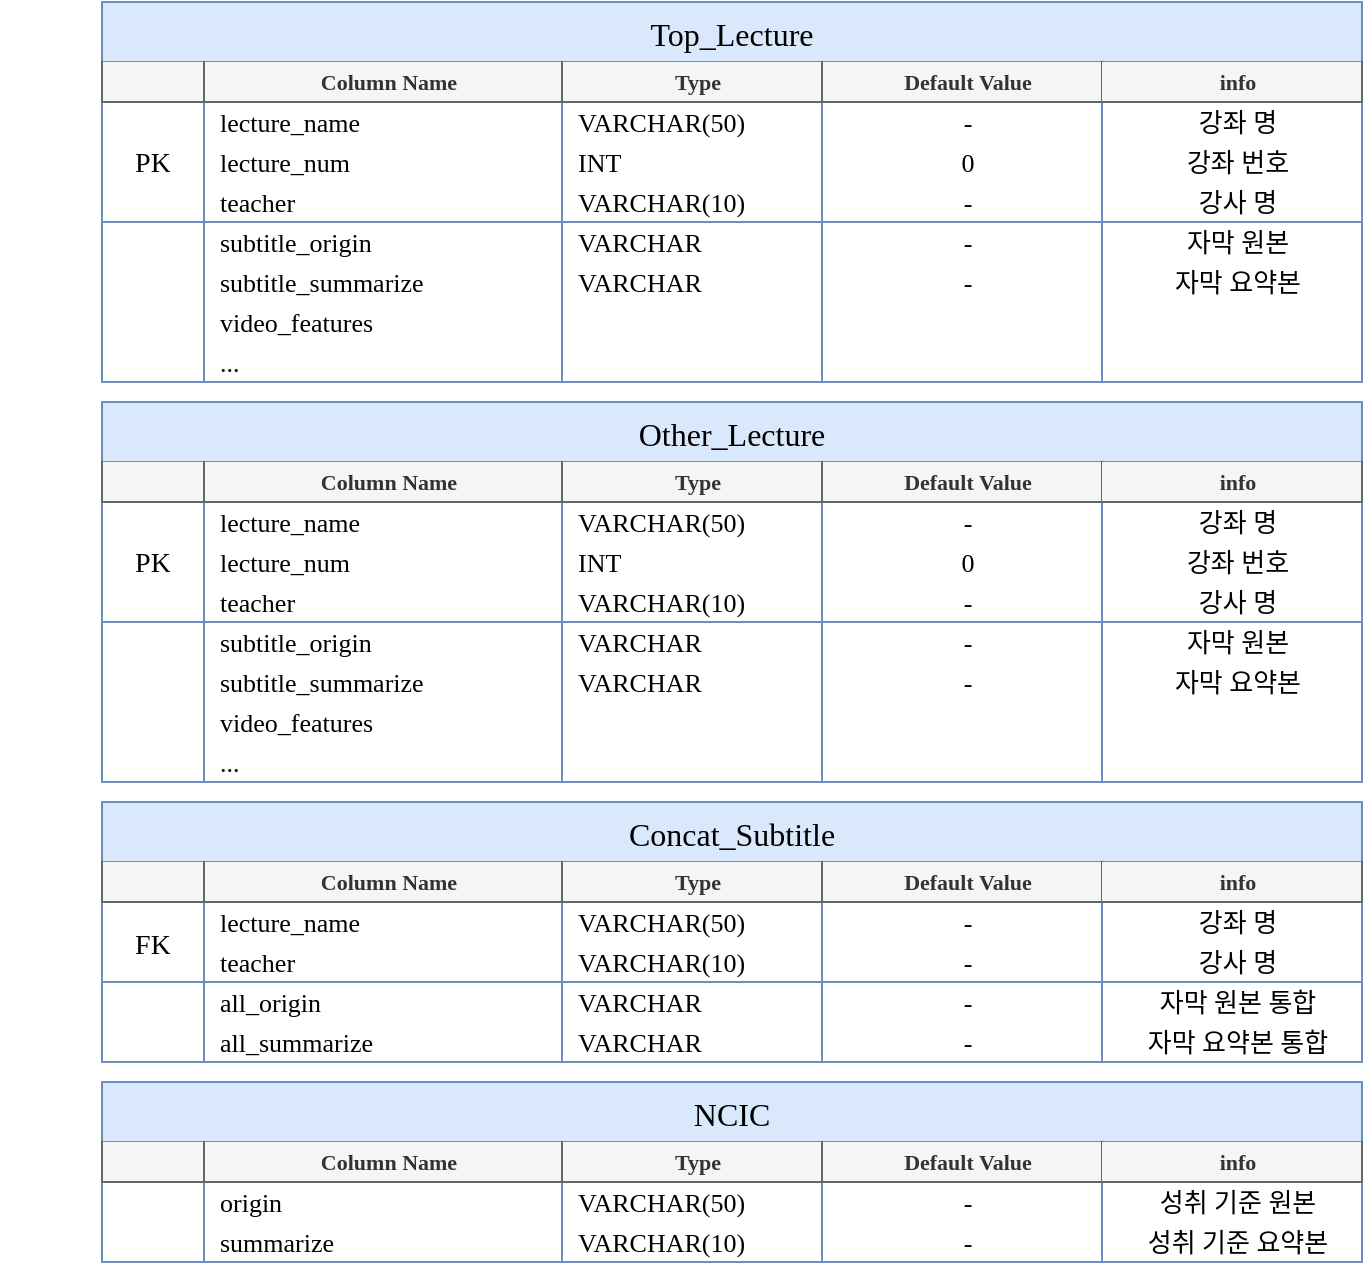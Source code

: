 <mxfile version="22.1.8" type="device">
  <diagram id="R2lEEEUBdFMjLlhIrx00" name="Page-1">
    <mxGraphModel dx="1060" dy="1100" grid="1" gridSize="10" guides="1" tooltips="1" connect="1" arrows="1" fold="1" page="1" pageScale="1" pageWidth="850" pageHeight="1100" math="0" shadow="0" extFonts="Permanent Marker^https://fonts.googleapis.com/css?family=Permanent+Marker">
      <root>
        <mxCell id="0" />
        <mxCell id="1" parent="0" />
        <mxCell id="R1Zdba3kLmhNxGTt7Nd6-50" value="" style="shape=tableRow;horizontal=0;startSize=0;swimlaneHead=0;swimlaneBody=0;top=0;left=0;bottom=0;right=0;collapsible=0;dropTarget=0;fillColor=none;points=[[0,0.5],[1,0.5]];portConstraint=eastwest;strokeColor=inherit;fontSize=16;fontFamily=Verdana;movable=1;resizable=1;rotatable=1;deletable=1;editable=1;locked=0;connectable=1;" parent="1" vertex="1">
          <mxGeometry x="60" y="250" width="230" height="30" as="geometry" />
        </mxCell>
        <mxCell id="R1Zdba3kLmhNxGTt7Nd6-178" value="Other_Lecture" style="shape=table;startSize=30;container=1;collapsible=0;childLayout=tableLayout;fixedRows=1;rowLines=0;fontStyle=0;strokeColor=#6c8ebf;fontSize=16;verticalAlign=middle;fontFamily=Verdana;fillColor=#dae8fc;movable=1;resizable=1;rotatable=1;deletable=1;editable=1;locked=0;connectable=1;align=center;" parent="1" vertex="1">
          <mxGeometry x="110" y="220" width="630" height="190" as="geometry" />
        </mxCell>
        <mxCell id="R1Zdba3kLmhNxGTt7Nd6-179" style="shape=tableRow;horizontal=0;startSize=0;swimlaneHead=0;swimlaneBody=0;top=0;left=0;bottom=0;right=0;collapsible=0;dropTarget=0;fillColor=none;points=[[0,0.5],[1,0.5]];portConstraint=eastwest;strokeColor=inherit;fontSize=16;fontFamily=Verdana;swimlaneLine=0;movable=1;resizable=1;rotatable=1;deletable=1;editable=1;locked=0;connectable=1;" parent="R1Zdba3kLmhNxGTt7Nd6-178" vertex="1">
          <mxGeometry y="30" width="630" height="20" as="geometry" />
        </mxCell>
        <mxCell id="R1Zdba3kLmhNxGTt7Nd6-180" style="shape=partialRectangle;html=1;whiteSpace=wrap;connectable=1;fillColor=#f5f5f5;top=0;left=1;bottom=1;right=0;overflow=hidden;strokeColor=#666666;fontSize=16;fontFamily=Verdana;movable=1;resizable=1;rotatable=1;deletable=1;editable=1;locked=0;fontColor=#333333;" parent="R1Zdba3kLmhNxGTt7Nd6-179" vertex="1">
          <mxGeometry width="51" height="20" as="geometry">
            <mxRectangle width="51" height="20" as="alternateBounds" />
          </mxGeometry>
        </mxCell>
        <mxCell id="R1Zdba3kLmhNxGTt7Nd6-181" value="Column Name" style="shape=partialRectangle;html=1;whiteSpace=wrap;connectable=1;fillColor=#f5f5f5;top=0;left=1;bottom=1;right=1;align=center;spacingLeft=6;overflow=hidden;strokeColor=#666666;fontSize=11;fontFamily=Verdana;movable=1;resizable=1;rotatable=1;deletable=1;editable=1;locked=0;fontColor=#333333;fontStyle=1" parent="R1Zdba3kLmhNxGTt7Nd6-179" vertex="1">
          <mxGeometry x="51" width="179" height="20" as="geometry">
            <mxRectangle width="179" height="20" as="alternateBounds" />
          </mxGeometry>
        </mxCell>
        <mxCell id="R1Zdba3kLmhNxGTt7Nd6-182" value="Type" style="shape=partialRectangle;html=1;whiteSpace=wrap;connectable=1;fillColor=#f5f5f5;top=0;left=1;bottom=1;right=1;align=center;spacingLeft=6;overflow=hidden;strokeColor=#666666;fontSize=11;fontFamily=Verdana;movable=1;resizable=1;rotatable=1;deletable=1;editable=1;locked=0;fontColor=#333333;fontStyle=1" parent="R1Zdba3kLmhNxGTt7Nd6-179" vertex="1">
          <mxGeometry x="230" width="130" height="20" as="geometry">
            <mxRectangle width="130" height="20" as="alternateBounds" />
          </mxGeometry>
        </mxCell>
        <mxCell id="R1Zdba3kLmhNxGTt7Nd6-183" value="Default Value" style="shape=partialRectangle;html=1;whiteSpace=wrap;connectable=1;fillColor=#f5f5f5;top=0;left=1;bottom=1;right=1;align=center;spacingLeft=6;overflow=hidden;strokeColor=#666666;fontSize=11;fontFamily=Verdana;movable=1;resizable=1;rotatable=1;deletable=1;editable=1;locked=0;fontColor=#333333;fontStyle=1" parent="R1Zdba3kLmhNxGTt7Nd6-179" vertex="1">
          <mxGeometry x="360" width="140" height="20" as="geometry">
            <mxRectangle width="140" height="20" as="alternateBounds" />
          </mxGeometry>
        </mxCell>
        <mxCell id="R1Zdba3kLmhNxGTt7Nd6-184" value="info" style="shape=partialRectangle;html=1;whiteSpace=wrap;connectable=1;fillColor=#f5f5f5;top=0;left=0;bottom=1;right=1;align=center;spacingLeft=6;overflow=hidden;strokeColor=#666666;fontSize=11;fontFamily=Verdana;movable=1;resizable=1;rotatable=1;deletable=1;editable=1;locked=0;fontColor=#333333;fontStyle=1" parent="R1Zdba3kLmhNxGTt7Nd6-179" vertex="1">
          <mxGeometry x="500" width="130" height="20" as="geometry">
            <mxRectangle width="130" height="20" as="alternateBounds" />
          </mxGeometry>
        </mxCell>
        <mxCell id="R1Zdba3kLmhNxGTt7Nd6-185" style="shape=tableRow;horizontal=0;startSize=0;swimlaneHead=0;swimlaneBody=0;top=0;left=0;bottom=0;right=0;collapsible=0;dropTarget=0;fillColor=none;points=[[0,0.5],[1,0.5]];portConstraint=eastwest;strokeColor=inherit;fontSize=16;fontFamily=Verdana;swimlaneLine=0;movable=1;resizable=1;rotatable=1;deletable=1;editable=1;locked=0;connectable=1;" parent="R1Zdba3kLmhNxGTt7Nd6-178" vertex="1">
          <mxGeometry y="50" width="630" height="20" as="geometry" />
        </mxCell>
        <mxCell id="R1Zdba3kLmhNxGTt7Nd6-186" style="shape=partialRectangle;html=1;whiteSpace=wrap;connectable=1;fillColor=none;top=0;left=0;bottom=0;right=0;overflow=hidden;strokeColor=inherit;fontSize=16;fontFamily=Verdana;movable=1;resizable=1;rotatable=1;deletable=1;editable=1;locked=0;" parent="R1Zdba3kLmhNxGTt7Nd6-185" vertex="1">
          <mxGeometry width="51" height="20" as="geometry">
            <mxRectangle width="51" height="20" as="alternateBounds" />
          </mxGeometry>
        </mxCell>
        <mxCell id="R1Zdba3kLmhNxGTt7Nd6-187" value="lecture_name" style="shape=partialRectangle;html=1;whiteSpace=wrap;connectable=1;fillColor=none;top=0;left=0;bottom=0;right=0;align=left;spacingLeft=6;overflow=hidden;strokeColor=inherit;fontSize=13;fontFamily=Verdana;movable=1;resizable=1;rotatable=1;deletable=1;editable=1;locked=0;" parent="R1Zdba3kLmhNxGTt7Nd6-185" vertex="1">
          <mxGeometry x="51" width="179" height="20" as="geometry">
            <mxRectangle width="179" height="20" as="alternateBounds" />
          </mxGeometry>
        </mxCell>
        <mxCell id="R1Zdba3kLmhNxGTt7Nd6-188" value="VARCHAR(50)" style="shape=partialRectangle;html=1;whiteSpace=wrap;connectable=1;fillColor=none;top=0;left=0;bottom=0;right=0;align=left;spacingLeft=6;overflow=hidden;strokeColor=inherit;fontSize=13;fontFamily=Verdana;movable=1;resizable=1;rotatable=1;deletable=1;editable=1;locked=0;" parent="R1Zdba3kLmhNxGTt7Nd6-185" vertex="1">
          <mxGeometry x="230" width="130" height="20" as="geometry">
            <mxRectangle width="130" height="20" as="alternateBounds" />
          </mxGeometry>
        </mxCell>
        <mxCell id="R1Zdba3kLmhNxGTt7Nd6-189" value="-" style="shape=partialRectangle;html=1;whiteSpace=wrap;connectable=1;fillColor=none;top=0;left=0;bottom=0;right=0;align=center;spacingLeft=6;overflow=hidden;strokeColor=inherit;fontSize=13;fontFamily=Verdana;movable=1;resizable=1;rotatable=1;deletable=1;editable=1;locked=0;" parent="R1Zdba3kLmhNxGTt7Nd6-185" vertex="1">
          <mxGeometry x="360" width="140" height="20" as="geometry">
            <mxRectangle width="140" height="20" as="alternateBounds" />
          </mxGeometry>
        </mxCell>
        <mxCell id="R1Zdba3kLmhNxGTt7Nd6-190" value="강좌 명" style="shape=partialRectangle;html=1;whiteSpace=wrap;connectable=1;fillColor=none;top=0;left=0;bottom=0;right=0;align=center;spacingLeft=6;overflow=hidden;strokeColor=inherit;fontSize=13;fontFamily=Verdana;movable=1;resizable=1;rotatable=1;deletable=1;editable=1;locked=0;" parent="R1Zdba3kLmhNxGTt7Nd6-185" vertex="1">
          <mxGeometry x="500" width="130" height="20" as="geometry">
            <mxRectangle width="130" height="20" as="alternateBounds" />
          </mxGeometry>
        </mxCell>
        <mxCell id="R1Zdba3kLmhNxGTt7Nd6-191" style="shape=tableRow;horizontal=0;startSize=0;swimlaneHead=0;swimlaneBody=0;top=0;left=0;bottom=0;right=0;collapsible=0;dropTarget=0;fillColor=none;points=[[0,0.5],[1,0.5]];portConstraint=eastwest;strokeColor=inherit;fontSize=16;fontFamily=Verdana;swimlaneLine=0;movable=1;resizable=1;rotatable=1;deletable=1;editable=1;locked=0;connectable=1;" parent="R1Zdba3kLmhNxGTt7Nd6-178" vertex="1">
          <mxGeometry y="70" width="630" height="20" as="geometry" />
        </mxCell>
        <mxCell id="R1Zdba3kLmhNxGTt7Nd6-192" value="PK" style="shape=partialRectangle;html=1;whiteSpace=wrap;connectable=1;fillColor=none;top=0;left=0;bottom=0;right=0;overflow=hidden;strokeColor=inherit;fontSize=14;fontFamily=Verdana;movable=1;resizable=1;rotatable=1;deletable=1;editable=1;locked=0;" parent="R1Zdba3kLmhNxGTt7Nd6-191" vertex="1">
          <mxGeometry width="51" height="20" as="geometry">
            <mxRectangle width="51" height="20" as="alternateBounds" />
          </mxGeometry>
        </mxCell>
        <mxCell id="R1Zdba3kLmhNxGTt7Nd6-193" value="lecture_num" style="shape=partialRectangle;html=1;whiteSpace=wrap;connectable=1;fillColor=none;top=0;left=0;bottom=0;right=0;align=left;spacingLeft=6;overflow=hidden;strokeColor=inherit;fontSize=13;fontFamily=Verdana;movable=1;resizable=1;rotatable=1;deletable=1;editable=1;locked=0;" parent="R1Zdba3kLmhNxGTt7Nd6-191" vertex="1">
          <mxGeometry x="51" width="179" height="20" as="geometry">
            <mxRectangle width="179" height="20" as="alternateBounds" />
          </mxGeometry>
        </mxCell>
        <mxCell id="R1Zdba3kLmhNxGTt7Nd6-194" value="INT" style="shape=partialRectangle;html=1;whiteSpace=wrap;connectable=1;fillColor=none;top=0;left=0;bottom=0;right=0;align=left;spacingLeft=6;overflow=hidden;strokeColor=inherit;fontSize=13;fontFamily=Verdana;movable=1;resizable=1;rotatable=1;deletable=1;editable=1;locked=0;" parent="R1Zdba3kLmhNxGTt7Nd6-191" vertex="1">
          <mxGeometry x="230" width="130" height="20" as="geometry">
            <mxRectangle width="130" height="20" as="alternateBounds" />
          </mxGeometry>
        </mxCell>
        <mxCell id="R1Zdba3kLmhNxGTt7Nd6-195" value="0" style="shape=partialRectangle;html=1;whiteSpace=wrap;connectable=1;fillColor=none;top=0;left=0;bottom=0;right=0;align=center;spacingLeft=6;overflow=hidden;strokeColor=inherit;fontSize=13;fontFamily=Verdana;movable=1;resizable=1;rotatable=1;deletable=1;editable=1;locked=0;" parent="R1Zdba3kLmhNxGTt7Nd6-191" vertex="1">
          <mxGeometry x="360" width="140" height="20" as="geometry">
            <mxRectangle width="140" height="20" as="alternateBounds" />
          </mxGeometry>
        </mxCell>
        <mxCell id="R1Zdba3kLmhNxGTt7Nd6-196" value="강좌 번호" style="shape=partialRectangle;html=1;whiteSpace=wrap;connectable=1;fillColor=none;top=0;left=0;bottom=0;right=0;align=center;spacingLeft=6;overflow=hidden;strokeColor=inherit;fontSize=13;fontFamily=Verdana;movable=1;resizable=1;rotatable=1;deletable=1;editable=1;locked=0;" parent="R1Zdba3kLmhNxGTt7Nd6-191" vertex="1">
          <mxGeometry x="500" width="130" height="20" as="geometry">
            <mxRectangle width="130" height="20" as="alternateBounds" />
          </mxGeometry>
        </mxCell>
        <mxCell id="R1Zdba3kLmhNxGTt7Nd6-197" style="shape=tableRow;horizontal=0;startSize=0;swimlaneHead=0;swimlaneBody=0;top=0;left=0;bottom=0;right=0;collapsible=0;dropTarget=0;fillColor=none;points=[[0,0.5],[1,0.5]];portConstraint=eastwest;strokeColor=inherit;fontSize=16;fontFamily=Verdana;swimlaneLine=0;movable=1;resizable=1;rotatable=1;deletable=1;editable=1;locked=0;connectable=1;" parent="R1Zdba3kLmhNxGTt7Nd6-178" vertex="1">
          <mxGeometry y="90" width="630" height="20" as="geometry" />
        </mxCell>
        <mxCell id="R1Zdba3kLmhNxGTt7Nd6-198" style="shape=partialRectangle;html=1;whiteSpace=wrap;connectable=1;fillColor=none;top=0;left=0;bottom=1;right=0;overflow=hidden;strokeColor=inherit;fontSize=16;fontFamily=Verdana;movable=1;resizable=1;rotatable=1;deletable=1;editable=1;locked=0;" parent="R1Zdba3kLmhNxGTt7Nd6-197" vertex="1">
          <mxGeometry width="51" height="20" as="geometry">
            <mxRectangle width="51" height="20" as="alternateBounds" />
          </mxGeometry>
        </mxCell>
        <mxCell id="R1Zdba3kLmhNxGTt7Nd6-199" value="teacher" style="shape=partialRectangle;html=1;whiteSpace=wrap;connectable=1;fillColor=none;top=0;left=0;bottom=1;right=0;align=left;spacingLeft=6;overflow=hidden;strokeColor=inherit;fontSize=13;fontFamily=Verdana;movable=1;resizable=1;rotatable=1;deletable=1;editable=1;locked=0;" parent="R1Zdba3kLmhNxGTt7Nd6-197" vertex="1">
          <mxGeometry x="51" width="179" height="20" as="geometry">
            <mxRectangle width="179" height="20" as="alternateBounds" />
          </mxGeometry>
        </mxCell>
        <mxCell id="R1Zdba3kLmhNxGTt7Nd6-200" value="VARCHAR(10)" style="shape=partialRectangle;html=1;whiteSpace=wrap;connectable=1;fillColor=none;top=0;left=0;bottom=1;right=0;align=left;spacingLeft=6;overflow=hidden;strokeColor=inherit;fontSize=13;fontFamily=Verdana;movable=1;resizable=1;rotatable=1;deletable=1;editable=1;locked=0;" parent="R1Zdba3kLmhNxGTt7Nd6-197" vertex="1">
          <mxGeometry x="230" width="130" height="20" as="geometry">
            <mxRectangle width="130" height="20" as="alternateBounds" />
          </mxGeometry>
        </mxCell>
        <mxCell id="R1Zdba3kLmhNxGTt7Nd6-201" value="-" style="shape=partialRectangle;html=1;whiteSpace=wrap;connectable=1;fillColor=none;top=0;left=0;bottom=1;right=0;align=center;spacingLeft=6;overflow=hidden;strokeColor=inherit;fontSize=13;fontFamily=Verdana;movable=1;resizable=1;rotatable=1;deletable=1;editable=1;locked=0;" parent="R1Zdba3kLmhNxGTt7Nd6-197" vertex="1">
          <mxGeometry x="360" width="140" height="20" as="geometry">
            <mxRectangle width="140" height="20" as="alternateBounds" />
          </mxGeometry>
        </mxCell>
        <mxCell id="R1Zdba3kLmhNxGTt7Nd6-202" value="강사 명" style="shape=partialRectangle;html=1;whiteSpace=wrap;connectable=1;fillColor=none;top=0;left=0;bottom=1;right=0;align=center;spacingLeft=6;overflow=hidden;strokeColor=inherit;fontSize=13;fontFamily=Verdana;movable=1;resizable=1;rotatable=1;deletable=1;editable=1;locked=0;" parent="R1Zdba3kLmhNxGTt7Nd6-197" vertex="1">
          <mxGeometry x="500" width="130" height="20" as="geometry">
            <mxRectangle width="130" height="20" as="alternateBounds" />
          </mxGeometry>
        </mxCell>
        <mxCell id="R1Zdba3kLmhNxGTt7Nd6-203" style="shape=tableRow;horizontal=0;startSize=0;swimlaneHead=0;swimlaneBody=0;top=0;left=0;bottom=0;right=0;collapsible=0;dropTarget=0;fillColor=none;points=[[0,0.5],[1,0.5]];portConstraint=eastwest;strokeColor=inherit;fontSize=16;fontFamily=Verdana;swimlaneLine=0;movable=1;resizable=1;rotatable=1;deletable=1;editable=1;locked=0;connectable=1;" parent="R1Zdba3kLmhNxGTt7Nd6-178" vertex="1">
          <mxGeometry y="110" width="630" height="20" as="geometry" />
        </mxCell>
        <mxCell id="R1Zdba3kLmhNxGTt7Nd6-204" style="shape=partialRectangle;html=1;whiteSpace=wrap;connectable=1;fillColor=none;top=0;left=0;bottom=0;right=0;overflow=hidden;strokeColor=inherit;fontSize=16;fontFamily=Verdana;movable=1;resizable=1;rotatable=1;deletable=1;editable=1;locked=0;" parent="R1Zdba3kLmhNxGTt7Nd6-203" vertex="1">
          <mxGeometry width="51" height="20" as="geometry">
            <mxRectangle width="51" height="20" as="alternateBounds" />
          </mxGeometry>
        </mxCell>
        <mxCell id="R1Zdba3kLmhNxGTt7Nd6-205" value="subtitle_origin" style="shape=partialRectangle;html=1;whiteSpace=wrap;connectable=1;fillColor=none;top=0;left=0;bottom=0;right=0;align=left;spacingLeft=6;overflow=hidden;strokeColor=inherit;fontSize=13;fontFamily=Verdana;movable=1;resizable=1;rotatable=1;deletable=1;editable=1;locked=0;" parent="R1Zdba3kLmhNxGTt7Nd6-203" vertex="1">
          <mxGeometry x="51" width="179" height="20" as="geometry">
            <mxRectangle width="179" height="20" as="alternateBounds" />
          </mxGeometry>
        </mxCell>
        <mxCell id="R1Zdba3kLmhNxGTt7Nd6-206" value="VARCHAR" style="shape=partialRectangle;html=1;whiteSpace=wrap;connectable=1;fillColor=none;top=0;left=0;bottom=0;right=0;align=left;spacingLeft=6;overflow=hidden;strokeColor=inherit;fontSize=13;fontFamily=Verdana;movable=1;resizable=1;rotatable=1;deletable=1;editable=1;locked=0;" parent="R1Zdba3kLmhNxGTt7Nd6-203" vertex="1">
          <mxGeometry x="230" width="130" height="20" as="geometry">
            <mxRectangle width="130" height="20" as="alternateBounds" />
          </mxGeometry>
        </mxCell>
        <mxCell id="R1Zdba3kLmhNxGTt7Nd6-207" value="-" style="shape=partialRectangle;html=1;whiteSpace=wrap;connectable=1;fillColor=none;top=0;left=0;bottom=0;right=0;align=center;spacingLeft=6;overflow=hidden;strokeColor=inherit;fontSize=13;fontFamily=Verdana;movable=1;resizable=1;rotatable=1;deletable=1;editable=1;locked=0;" parent="R1Zdba3kLmhNxGTt7Nd6-203" vertex="1">
          <mxGeometry x="360" width="140" height="20" as="geometry">
            <mxRectangle width="140" height="20" as="alternateBounds" />
          </mxGeometry>
        </mxCell>
        <mxCell id="R1Zdba3kLmhNxGTt7Nd6-208" value="자막 원본" style="shape=partialRectangle;html=1;whiteSpace=wrap;connectable=1;fillColor=none;top=0;left=0;bottom=0;right=0;align=center;spacingLeft=6;overflow=hidden;strokeColor=inherit;fontSize=13;fontFamily=Verdana;movable=1;resizable=1;rotatable=1;deletable=1;editable=1;locked=0;" parent="R1Zdba3kLmhNxGTt7Nd6-203" vertex="1">
          <mxGeometry x="500" width="130" height="20" as="geometry">
            <mxRectangle width="130" height="20" as="alternateBounds" />
          </mxGeometry>
        </mxCell>
        <mxCell id="R1Zdba3kLmhNxGTt7Nd6-209" style="shape=tableRow;horizontal=0;startSize=0;swimlaneHead=0;swimlaneBody=0;top=0;left=0;bottom=0;right=0;collapsible=0;dropTarget=0;fillColor=none;points=[[0,0.5],[1,0.5]];portConstraint=eastwest;strokeColor=inherit;fontSize=16;fontFamily=Verdana;swimlaneLine=0;movable=1;resizable=1;rotatable=1;deletable=1;editable=1;locked=0;connectable=1;" parent="R1Zdba3kLmhNxGTt7Nd6-178" vertex="1">
          <mxGeometry y="130" width="630" height="20" as="geometry" />
        </mxCell>
        <mxCell id="R1Zdba3kLmhNxGTt7Nd6-210" style="shape=partialRectangle;html=1;whiteSpace=wrap;connectable=1;fillColor=none;top=0;left=0;bottom=0;right=0;overflow=hidden;strokeColor=inherit;fontSize=16;fontFamily=Verdana;movable=1;resizable=1;rotatable=1;deletable=1;editable=1;locked=0;" parent="R1Zdba3kLmhNxGTt7Nd6-209" vertex="1">
          <mxGeometry width="51" height="20" as="geometry">
            <mxRectangle width="51" height="20" as="alternateBounds" />
          </mxGeometry>
        </mxCell>
        <mxCell id="R1Zdba3kLmhNxGTt7Nd6-211" value="subtitle_summarize" style="shape=partialRectangle;html=1;whiteSpace=wrap;connectable=1;fillColor=none;top=0;left=0;bottom=0;right=0;align=left;spacingLeft=6;overflow=hidden;strokeColor=inherit;fontSize=13;fontFamily=Verdana;movable=1;resizable=1;rotatable=1;deletable=1;editable=1;locked=0;" parent="R1Zdba3kLmhNxGTt7Nd6-209" vertex="1">
          <mxGeometry x="51" width="179" height="20" as="geometry">
            <mxRectangle width="179" height="20" as="alternateBounds" />
          </mxGeometry>
        </mxCell>
        <mxCell id="R1Zdba3kLmhNxGTt7Nd6-212" value="VARCHAR" style="shape=partialRectangle;html=1;whiteSpace=wrap;connectable=1;fillColor=none;top=0;left=0;bottom=0;right=0;align=left;spacingLeft=6;overflow=hidden;strokeColor=inherit;fontSize=13;fontFamily=Verdana;movable=1;resizable=1;rotatable=1;deletable=1;editable=1;locked=0;" parent="R1Zdba3kLmhNxGTt7Nd6-209" vertex="1">
          <mxGeometry x="230" width="130" height="20" as="geometry">
            <mxRectangle width="130" height="20" as="alternateBounds" />
          </mxGeometry>
        </mxCell>
        <mxCell id="R1Zdba3kLmhNxGTt7Nd6-213" value="-" style="shape=partialRectangle;html=1;whiteSpace=wrap;connectable=1;fillColor=none;top=0;left=0;bottom=0;right=0;align=center;spacingLeft=6;overflow=hidden;strokeColor=inherit;fontSize=13;fontFamily=Verdana;movable=1;resizable=1;rotatable=1;deletable=1;editable=1;locked=0;" parent="R1Zdba3kLmhNxGTt7Nd6-209" vertex="1">
          <mxGeometry x="360" width="140" height="20" as="geometry">
            <mxRectangle width="140" height="20" as="alternateBounds" />
          </mxGeometry>
        </mxCell>
        <mxCell id="R1Zdba3kLmhNxGTt7Nd6-214" value="자막 요약본" style="shape=partialRectangle;html=1;whiteSpace=wrap;connectable=1;fillColor=none;top=0;left=0;bottom=0;right=0;align=center;spacingLeft=6;overflow=hidden;strokeColor=inherit;fontSize=13;fontFamily=Verdana;movable=1;resizable=1;rotatable=1;deletable=1;editable=1;locked=0;" parent="R1Zdba3kLmhNxGTt7Nd6-209" vertex="1">
          <mxGeometry x="500" width="130" height="20" as="geometry">
            <mxRectangle width="130" height="20" as="alternateBounds" />
          </mxGeometry>
        </mxCell>
        <mxCell id="R1Zdba3kLmhNxGTt7Nd6-215" style="shape=tableRow;horizontal=0;startSize=0;swimlaneHead=0;swimlaneBody=0;top=0;left=0;bottom=0;right=0;collapsible=0;dropTarget=0;fillColor=none;points=[[0,0.5],[1,0.5]];portConstraint=eastwest;strokeColor=inherit;fontSize=16;fontFamily=Verdana;swimlaneLine=0;movable=1;resizable=1;rotatable=1;deletable=1;editable=1;locked=0;connectable=1;" parent="R1Zdba3kLmhNxGTt7Nd6-178" vertex="1">
          <mxGeometry y="150" width="630" height="20" as="geometry" />
        </mxCell>
        <mxCell id="R1Zdba3kLmhNxGTt7Nd6-216" style="shape=partialRectangle;html=1;whiteSpace=wrap;connectable=1;fillColor=none;top=0;left=0;bottom=0;right=0;overflow=hidden;strokeColor=inherit;fontSize=16;fontFamily=Verdana;movable=1;resizable=1;rotatable=1;deletable=1;editable=1;locked=0;" parent="R1Zdba3kLmhNxGTt7Nd6-215" vertex="1">
          <mxGeometry width="51" height="20" as="geometry">
            <mxRectangle width="51" height="20" as="alternateBounds" />
          </mxGeometry>
        </mxCell>
        <mxCell id="R1Zdba3kLmhNxGTt7Nd6-217" value="video_features" style="shape=partialRectangle;html=1;whiteSpace=wrap;connectable=1;fillColor=none;top=0;left=0;bottom=0;right=0;align=left;spacingLeft=6;overflow=hidden;strokeColor=inherit;fontSize=13;fontFamily=Verdana;movable=1;resizable=1;rotatable=1;deletable=1;editable=1;locked=0;" parent="R1Zdba3kLmhNxGTt7Nd6-215" vertex="1">
          <mxGeometry x="51" width="179" height="20" as="geometry">
            <mxRectangle width="179" height="20" as="alternateBounds" />
          </mxGeometry>
        </mxCell>
        <mxCell id="R1Zdba3kLmhNxGTt7Nd6-218" style="shape=partialRectangle;html=1;whiteSpace=wrap;connectable=1;fillColor=none;top=0;left=0;bottom=0;right=0;align=left;spacingLeft=6;overflow=hidden;strokeColor=inherit;fontSize=13;fontFamily=Verdana;movable=1;resizable=1;rotatable=1;deletable=1;editable=1;locked=0;" parent="R1Zdba3kLmhNxGTt7Nd6-215" vertex="1">
          <mxGeometry x="230" width="130" height="20" as="geometry">
            <mxRectangle width="130" height="20" as="alternateBounds" />
          </mxGeometry>
        </mxCell>
        <mxCell id="R1Zdba3kLmhNxGTt7Nd6-219" style="shape=partialRectangle;html=1;whiteSpace=wrap;connectable=1;fillColor=none;top=0;left=0;bottom=0;right=0;align=center;spacingLeft=6;overflow=hidden;strokeColor=inherit;fontSize=13;fontFamily=Verdana;movable=1;resizable=1;rotatable=1;deletable=1;editable=1;locked=0;" parent="R1Zdba3kLmhNxGTt7Nd6-215" vertex="1">
          <mxGeometry x="360" width="140" height="20" as="geometry">
            <mxRectangle width="140" height="20" as="alternateBounds" />
          </mxGeometry>
        </mxCell>
        <mxCell id="R1Zdba3kLmhNxGTt7Nd6-220" style="shape=partialRectangle;html=1;whiteSpace=wrap;connectable=1;fillColor=none;top=0;left=0;bottom=0;right=0;align=center;spacingLeft=6;overflow=hidden;strokeColor=inherit;fontSize=13;fontFamily=Verdana;movable=1;resizable=1;rotatable=1;deletable=1;editable=1;locked=0;" parent="R1Zdba3kLmhNxGTt7Nd6-215" vertex="1">
          <mxGeometry x="500" width="130" height="20" as="geometry">
            <mxRectangle width="130" height="20" as="alternateBounds" />
          </mxGeometry>
        </mxCell>
        <mxCell id="R1Zdba3kLmhNxGTt7Nd6-221" style="shape=tableRow;horizontal=0;startSize=0;swimlaneHead=0;swimlaneBody=0;top=0;left=0;bottom=0;right=0;collapsible=0;dropTarget=0;fillColor=none;points=[[0,0.5],[1,0.5]];portConstraint=eastwest;strokeColor=inherit;fontSize=16;fontFamily=Verdana;swimlaneLine=0;movable=1;resizable=1;rotatable=1;deletable=1;editable=1;locked=0;connectable=1;" parent="R1Zdba3kLmhNxGTt7Nd6-178" vertex="1">
          <mxGeometry y="170" width="630" height="20" as="geometry" />
        </mxCell>
        <mxCell id="R1Zdba3kLmhNxGTt7Nd6-222" style="shape=partialRectangle;html=1;whiteSpace=wrap;connectable=1;fillColor=none;top=0;left=0;bottom=0;right=0;overflow=hidden;strokeColor=inherit;fontSize=16;fontFamily=Verdana;movable=1;resizable=1;rotatable=1;deletable=1;editable=1;locked=0;" parent="R1Zdba3kLmhNxGTt7Nd6-221" vertex="1">
          <mxGeometry width="51" height="20" as="geometry">
            <mxRectangle width="51" height="20" as="alternateBounds" />
          </mxGeometry>
        </mxCell>
        <mxCell id="R1Zdba3kLmhNxGTt7Nd6-223" value="..." style="shape=partialRectangle;html=1;whiteSpace=wrap;connectable=1;fillColor=none;top=0;left=0;bottom=0;right=0;align=left;spacingLeft=6;overflow=hidden;strokeColor=inherit;fontSize=13;fontFamily=Verdana;movable=1;resizable=1;rotatable=1;deletable=1;editable=1;locked=0;" parent="R1Zdba3kLmhNxGTt7Nd6-221" vertex="1">
          <mxGeometry x="51" width="179" height="20" as="geometry">
            <mxRectangle width="179" height="20" as="alternateBounds" />
          </mxGeometry>
        </mxCell>
        <mxCell id="R1Zdba3kLmhNxGTt7Nd6-224" style="shape=partialRectangle;html=1;whiteSpace=wrap;connectable=1;fillColor=none;top=0;left=0;bottom=0;right=0;align=left;spacingLeft=6;overflow=hidden;strokeColor=inherit;fontSize=13;fontFamily=Verdana;movable=1;resizable=1;rotatable=1;deletable=1;editable=1;locked=0;" parent="R1Zdba3kLmhNxGTt7Nd6-221" vertex="1">
          <mxGeometry x="230" width="130" height="20" as="geometry">
            <mxRectangle width="130" height="20" as="alternateBounds" />
          </mxGeometry>
        </mxCell>
        <mxCell id="R1Zdba3kLmhNxGTt7Nd6-225" style="shape=partialRectangle;html=1;whiteSpace=wrap;connectable=1;fillColor=none;top=0;left=0;bottom=0;right=0;align=center;spacingLeft=6;overflow=hidden;strokeColor=inherit;fontSize=13;fontFamily=Verdana;movable=1;resizable=1;rotatable=1;deletable=1;editable=1;locked=0;" parent="R1Zdba3kLmhNxGTt7Nd6-221" vertex="1">
          <mxGeometry x="360" width="140" height="20" as="geometry">
            <mxRectangle width="140" height="20" as="alternateBounds" />
          </mxGeometry>
        </mxCell>
        <mxCell id="R1Zdba3kLmhNxGTt7Nd6-226" style="shape=partialRectangle;html=1;whiteSpace=wrap;connectable=1;fillColor=none;top=0;left=0;bottom=0;right=0;align=center;spacingLeft=6;overflow=hidden;strokeColor=inherit;fontSize=13;fontFamily=Verdana;movable=1;resizable=1;rotatable=1;deletable=1;editable=1;locked=0;" parent="R1Zdba3kLmhNxGTt7Nd6-221" vertex="1">
          <mxGeometry x="500" width="130" height="20" as="geometry">
            <mxRectangle width="130" height="20" as="alternateBounds" />
          </mxGeometry>
        </mxCell>
        <mxCell id="R1Zdba3kLmhNxGTt7Nd6-227" value="Top_Lecture" style="shape=table;startSize=30;container=1;collapsible=0;childLayout=tableLayout;fixedRows=1;rowLines=0;fontStyle=0;strokeColor=#6c8ebf;fontSize=16;verticalAlign=middle;fontFamily=Verdana;fillColor=#dae8fc;movable=1;resizable=1;rotatable=1;deletable=1;editable=1;locked=0;connectable=1;align=center;" parent="1" vertex="1">
          <mxGeometry x="110" y="20" width="630" height="190" as="geometry" />
        </mxCell>
        <mxCell id="R1Zdba3kLmhNxGTt7Nd6-228" style="shape=tableRow;horizontal=0;startSize=0;swimlaneHead=0;swimlaneBody=0;top=0;left=0;bottom=0;right=0;collapsible=0;dropTarget=0;fillColor=none;points=[[0,0.5],[1,0.5]];portConstraint=eastwest;strokeColor=inherit;fontSize=16;fontFamily=Verdana;swimlaneLine=0;movable=1;resizable=1;rotatable=1;deletable=1;editable=1;locked=0;connectable=1;" parent="R1Zdba3kLmhNxGTt7Nd6-227" vertex="1">
          <mxGeometry y="30" width="630" height="20" as="geometry" />
        </mxCell>
        <mxCell id="R1Zdba3kLmhNxGTt7Nd6-229" style="shape=partialRectangle;html=1;whiteSpace=wrap;connectable=1;fillColor=#f5f5f5;top=0;left=1;bottom=1;right=0;overflow=hidden;strokeColor=#666666;fontSize=16;fontFamily=Verdana;movable=1;resizable=1;rotatable=1;deletable=1;editable=1;locked=0;fontColor=#333333;" parent="R1Zdba3kLmhNxGTt7Nd6-228" vertex="1">
          <mxGeometry width="51" height="20" as="geometry">
            <mxRectangle width="51" height="20" as="alternateBounds" />
          </mxGeometry>
        </mxCell>
        <mxCell id="R1Zdba3kLmhNxGTt7Nd6-230" value="Column Name" style="shape=partialRectangle;html=1;whiteSpace=wrap;connectable=1;fillColor=#f5f5f5;top=0;left=1;bottom=1;right=1;align=center;spacingLeft=6;overflow=hidden;strokeColor=#666666;fontSize=11;fontFamily=Verdana;movable=1;resizable=1;rotatable=1;deletable=1;editable=1;locked=0;fontColor=#333333;fontStyle=1" parent="R1Zdba3kLmhNxGTt7Nd6-228" vertex="1">
          <mxGeometry x="51" width="179" height="20" as="geometry">
            <mxRectangle width="179" height="20" as="alternateBounds" />
          </mxGeometry>
        </mxCell>
        <mxCell id="R1Zdba3kLmhNxGTt7Nd6-231" value="Type" style="shape=partialRectangle;html=1;whiteSpace=wrap;connectable=1;fillColor=#f5f5f5;top=0;left=1;bottom=1;right=1;align=center;spacingLeft=6;overflow=hidden;strokeColor=#666666;fontSize=11;fontFamily=Verdana;movable=1;resizable=1;rotatable=1;deletable=1;editable=1;locked=0;fontColor=#333333;fontStyle=1" parent="R1Zdba3kLmhNxGTt7Nd6-228" vertex="1">
          <mxGeometry x="230" width="130" height="20" as="geometry">
            <mxRectangle width="130" height="20" as="alternateBounds" />
          </mxGeometry>
        </mxCell>
        <mxCell id="R1Zdba3kLmhNxGTt7Nd6-232" value="Default Value" style="shape=partialRectangle;html=1;whiteSpace=wrap;connectable=1;fillColor=#f5f5f5;top=0;left=1;bottom=1;right=1;align=center;spacingLeft=6;overflow=hidden;strokeColor=#666666;fontSize=11;fontFamily=Verdana;movable=1;resizable=1;rotatable=1;deletable=1;editable=1;locked=0;fontColor=#333333;fontStyle=1" parent="R1Zdba3kLmhNxGTt7Nd6-228" vertex="1">
          <mxGeometry x="360" width="140" height="20" as="geometry">
            <mxRectangle width="140" height="20" as="alternateBounds" />
          </mxGeometry>
        </mxCell>
        <mxCell id="R1Zdba3kLmhNxGTt7Nd6-233" value="info" style="shape=partialRectangle;html=1;whiteSpace=wrap;connectable=1;fillColor=#f5f5f5;top=0;left=0;bottom=1;right=1;align=center;spacingLeft=6;overflow=hidden;strokeColor=#666666;fontSize=11;fontFamily=Verdana;movable=1;resizable=1;rotatable=1;deletable=1;editable=1;locked=0;fontColor=#333333;fontStyle=1" parent="R1Zdba3kLmhNxGTt7Nd6-228" vertex="1">
          <mxGeometry x="500" width="130" height="20" as="geometry">
            <mxRectangle width="130" height="20" as="alternateBounds" />
          </mxGeometry>
        </mxCell>
        <mxCell id="R1Zdba3kLmhNxGTt7Nd6-234" style="shape=tableRow;horizontal=0;startSize=0;swimlaneHead=0;swimlaneBody=0;top=0;left=0;bottom=0;right=0;collapsible=0;dropTarget=0;fillColor=none;points=[[0,0.5],[1,0.5]];portConstraint=eastwest;strokeColor=inherit;fontSize=16;fontFamily=Verdana;swimlaneLine=0;movable=1;resizable=1;rotatable=1;deletable=1;editable=1;locked=0;connectable=1;" parent="R1Zdba3kLmhNxGTt7Nd6-227" vertex="1">
          <mxGeometry y="50" width="630" height="20" as="geometry" />
        </mxCell>
        <mxCell id="R1Zdba3kLmhNxGTt7Nd6-235" style="shape=partialRectangle;html=1;whiteSpace=wrap;connectable=1;fillColor=none;top=0;left=0;bottom=0;right=0;overflow=hidden;strokeColor=inherit;fontSize=16;fontFamily=Verdana;movable=1;resizable=1;rotatable=1;deletable=1;editable=1;locked=0;" parent="R1Zdba3kLmhNxGTt7Nd6-234" vertex="1">
          <mxGeometry width="51" height="20" as="geometry">
            <mxRectangle width="51" height="20" as="alternateBounds" />
          </mxGeometry>
        </mxCell>
        <mxCell id="R1Zdba3kLmhNxGTt7Nd6-236" value="lecture_name" style="shape=partialRectangle;html=1;whiteSpace=wrap;connectable=1;fillColor=none;top=0;left=0;bottom=0;right=0;align=left;spacingLeft=6;overflow=hidden;strokeColor=inherit;fontSize=13;fontFamily=Verdana;movable=1;resizable=1;rotatable=1;deletable=1;editable=1;locked=0;" parent="R1Zdba3kLmhNxGTt7Nd6-234" vertex="1">
          <mxGeometry x="51" width="179" height="20" as="geometry">
            <mxRectangle width="179" height="20" as="alternateBounds" />
          </mxGeometry>
        </mxCell>
        <mxCell id="R1Zdba3kLmhNxGTt7Nd6-237" value="VARCHAR(50)" style="shape=partialRectangle;html=1;whiteSpace=wrap;connectable=1;fillColor=none;top=0;left=0;bottom=0;right=0;align=left;spacingLeft=6;overflow=hidden;strokeColor=inherit;fontSize=13;fontFamily=Verdana;movable=1;resizable=1;rotatable=1;deletable=1;editable=1;locked=0;" parent="R1Zdba3kLmhNxGTt7Nd6-234" vertex="1">
          <mxGeometry x="230" width="130" height="20" as="geometry">
            <mxRectangle width="130" height="20" as="alternateBounds" />
          </mxGeometry>
        </mxCell>
        <mxCell id="R1Zdba3kLmhNxGTt7Nd6-238" value="-" style="shape=partialRectangle;html=1;whiteSpace=wrap;connectable=1;fillColor=none;top=0;left=0;bottom=0;right=0;align=center;spacingLeft=6;overflow=hidden;strokeColor=inherit;fontSize=13;fontFamily=Verdana;movable=1;resizable=1;rotatable=1;deletable=1;editable=1;locked=0;" parent="R1Zdba3kLmhNxGTt7Nd6-234" vertex="1">
          <mxGeometry x="360" width="140" height="20" as="geometry">
            <mxRectangle width="140" height="20" as="alternateBounds" />
          </mxGeometry>
        </mxCell>
        <mxCell id="R1Zdba3kLmhNxGTt7Nd6-239" value="강좌 명" style="shape=partialRectangle;html=1;whiteSpace=wrap;connectable=1;fillColor=none;top=0;left=0;bottom=0;right=0;align=center;spacingLeft=6;overflow=hidden;strokeColor=inherit;fontSize=13;fontFamily=Verdana;movable=1;resizable=1;rotatable=1;deletable=1;editable=1;locked=0;" parent="R1Zdba3kLmhNxGTt7Nd6-234" vertex="1">
          <mxGeometry x="500" width="130" height="20" as="geometry">
            <mxRectangle width="130" height="20" as="alternateBounds" />
          </mxGeometry>
        </mxCell>
        <mxCell id="R1Zdba3kLmhNxGTt7Nd6-240" style="shape=tableRow;horizontal=0;startSize=0;swimlaneHead=0;swimlaneBody=0;top=0;left=0;bottom=0;right=0;collapsible=0;dropTarget=0;fillColor=none;points=[[0,0.5],[1,0.5]];portConstraint=eastwest;strokeColor=inherit;fontSize=16;fontFamily=Verdana;swimlaneLine=0;movable=1;resizable=1;rotatable=1;deletable=1;editable=1;locked=0;connectable=1;" parent="R1Zdba3kLmhNxGTt7Nd6-227" vertex="1">
          <mxGeometry y="70" width="630" height="20" as="geometry" />
        </mxCell>
        <mxCell id="R1Zdba3kLmhNxGTt7Nd6-241" value="PK" style="shape=partialRectangle;html=1;whiteSpace=wrap;connectable=1;fillColor=none;top=0;left=0;bottom=0;right=0;overflow=hidden;strokeColor=inherit;fontSize=14;fontFamily=Verdana;movable=1;resizable=1;rotatable=1;deletable=1;editable=1;locked=0;" parent="R1Zdba3kLmhNxGTt7Nd6-240" vertex="1">
          <mxGeometry width="51" height="20" as="geometry">
            <mxRectangle width="51" height="20" as="alternateBounds" />
          </mxGeometry>
        </mxCell>
        <mxCell id="R1Zdba3kLmhNxGTt7Nd6-242" value="lecture_num" style="shape=partialRectangle;html=1;whiteSpace=wrap;connectable=1;fillColor=none;top=0;left=0;bottom=0;right=0;align=left;spacingLeft=6;overflow=hidden;strokeColor=inherit;fontSize=13;fontFamily=Verdana;movable=1;resizable=1;rotatable=1;deletable=1;editable=1;locked=0;" parent="R1Zdba3kLmhNxGTt7Nd6-240" vertex="1">
          <mxGeometry x="51" width="179" height="20" as="geometry">
            <mxRectangle width="179" height="20" as="alternateBounds" />
          </mxGeometry>
        </mxCell>
        <mxCell id="R1Zdba3kLmhNxGTt7Nd6-243" value="INT" style="shape=partialRectangle;html=1;whiteSpace=wrap;connectable=1;fillColor=none;top=0;left=0;bottom=0;right=0;align=left;spacingLeft=6;overflow=hidden;strokeColor=inherit;fontSize=13;fontFamily=Verdana;movable=1;resizable=1;rotatable=1;deletable=1;editable=1;locked=0;" parent="R1Zdba3kLmhNxGTt7Nd6-240" vertex="1">
          <mxGeometry x="230" width="130" height="20" as="geometry">
            <mxRectangle width="130" height="20" as="alternateBounds" />
          </mxGeometry>
        </mxCell>
        <mxCell id="R1Zdba3kLmhNxGTt7Nd6-244" value="0" style="shape=partialRectangle;html=1;whiteSpace=wrap;connectable=1;fillColor=none;top=0;left=0;bottom=0;right=0;align=center;spacingLeft=6;overflow=hidden;strokeColor=inherit;fontSize=13;fontFamily=Verdana;movable=1;resizable=1;rotatable=1;deletable=1;editable=1;locked=0;" parent="R1Zdba3kLmhNxGTt7Nd6-240" vertex="1">
          <mxGeometry x="360" width="140" height="20" as="geometry">
            <mxRectangle width="140" height="20" as="alternateBounds" />
          </mxGeometry>
        </mxCell>
        <mxCell id="R1Zdba3kLmhNxGTt7Nd6-245" value="강좌 번호" style="shape=partialRectangle;html=1;whiteSpace=wrap;connectable=1;fillColor=none;top=0;left=0;bottom=0;right=0;align=center;spacingLeft=6;overflow=hidden;strokeColor=inherit;fontSize=13;fontFamily=Verdana;movable=1;resizable=1;rotatable=1;deletable=1;editable=1;locked=0;" parent="R1Zdba3kLmhNxGTt7Nd6-240" vertex="1">
          <mxGeometry x="500" width="130" height="20" as="geometry">
            <mxRectangle width="130" height="20" as="alternateBounds" />
          </mxGeometry>
        </mxCell>
        <mxCell id="R1Zdba3kLmhNxGTt7Nd6-246" style="shape=tableRow;horizontal=0;startSize=0;swimlaneHead=0;swimlaneBody=0;top=0;left=0;bottom=0;right=0;collapsible=0;dropTarget=0;fillColor=none;points=[[0,0.5],[1,0.5]];portConstraint=eastwest;strokeColor=inherit;fontSize=16;fontFamily=Verdana;swimlaneLine=0;movable=1;resizable=1;rotatable=1;deletable=1;editable=1;locked=0;connectable=1;" parent="R1Zdba3kLmhNxGTt7Nd6-227" vertex="1">
          <mxGeometry y="90" width="630" height="20" as="geometry" />
        </mxCell>
        <mxCell id="R1Zdba3kLmhNxGTt7Nd6-247" style="shape=partialRectangle;html=1;whiteSpace=wrap;connectable=1;fillColor=none;top=0;left=0;bottom=1;right=0;overflow=hidden;strokeColor=inherit;fontSize=16;fontFamily=Verdana;movable=1;resizable=1;rotatable=1;deletable=1;editable=1;locked=0;" parent="R1Zdba3kLmhNxGTt7Nd6-246" vertex="1">
          <mxGeometry width="51" height="20" as="geometry">
            <mxRectangle width="51" height="20" as="alternateBounds" />
          </mxGeometry>
        </mxCell>
        <mxCell id="R1Zdba3kLmhNxGTt7Nd6-248" value="teacher" style="shape=partialRectangle;html=1;whiteSpace=wrap;connectable=1;fillColor=none;top=0;left=0;bottom=1;right=0;align=left;spacingLeft=6;overflow=hidden;strokeColor=inherit;fontSize=13;fontFamily=Verdana;movable=1;resizable=1;rotatable=1;deletable=1;editable=1;locked=0;" parent="R1Zdba3kLmhNxGTt7Nd6-246" vertex="1">
          <mxGeometry x="51" width="179" height="20" as="geometry">
            <mxRectangle width="179" height="20" as="alternateBounds" />
          </mxGeometry>
        </mxCell>
        <mxCell id="R1Zdba3kLmhNxGTt7Nd6-249" value="VARCHAR(10)" style="shape=partialRectangle;html=1;whiteSpace=wrap;connectable=1;fillColor=none;top=0;left=0;bottom=1;right=0;align=left;spacingLeft=6;overflow=hidden;strokeColor=inherit;fontSize=13;fontFamily=Verdana;movable=1;resizable=1;rotatable=1;deletable=1;editable=1;locked=0;" parent="R1Zdba3kLmhNxGTt7Nd6-246" vertex="1">
          <mxGeometry x="230" width="130" height="20" as="geometry">
            <mxRectangle width="130" height="20" as="alternateBounds" />
          </mxGeometry>
        </mxCell>
        <mxCell id="R1Zdba3kLmhNxGTt7Nd6-250" value="-" style="shape=partialRectangle;html=1;whiteSpace=wrap;connectable=1;fillColor=none;top=0;left=0;bottom=1;right=0;align=center;spacingLeft=6;overflow=hidden;strokeColor=inherit;fontSize=13;fontFamily=Verdana;movable=1;resizable=1;rotatable=1;deletable=1;editable=1;locked=0;" parent="R1Zdba3kLmhNxGTt7Nd6-246" vertex="1">
          <mxGeometry x="360" width="140" height="20" as="geometry">
            <mxRectangle width="140" height="20" as="alternateBounds" />
          </mxGeometry>
        </mxCell>
        <mxCell id="R1Zdba3kLmhNxGTt7Nd6-251" value="강사 명" style="shape=partialRectangle;html=1;whiteSpace=wrap;connectable=1;fillColor=none;top=0;left=0;bottom=1;right=0;align=center;spacingLeft=6;overflow=hidden;strokeColor=inherit;fontSize=13;fontFamily=Verdana;movable=1;resizable=1;rotatable=1;deletable=1;editable=1;locked=0;" parent="R1Zdba3kLmhNxGTt7Nd6-246" vertex="1">
          <mxGeometry x="500" width="130" height="20" as="geometry">
            <mxRectangle width="130" height="20" as="alternateBounds" />
          </mxGeometry>
        </mxCell>
        <mxCell id="R1Zdba3kLmhNxGTt7Nd6-252" style="shape=tableRow;horizontal=0;startSize=0;swimlaneHead=0;swimlaneBody=0;top=0;left=0;bottom=0;right=0;collapsible=0;dropTarget=0;fillColor=none;points=[[0,0.5],[1,0.5]];portConstraint=eastwest;strokeColor=inherit;fontSize=16;fontFamily=Verdana;swimlaneLine=0;movable=1;resizable=1;rotatable=1;deletable=1;editable=1;locked=0;connectable=1;" parent="R1Zdba3kLmhNxGTt7Nd6-227" vertex="1">
          <mxGeometry y="110" width="630" height="20" as="geometry" />
        </mxCell>
        <mxCell id="R1Zdba3kLmhNxGTt7Nd6-253" style="shape=partialRectangle;html=1;whiteSpace=wrap;connectable=1;fillColor=none;top=0;left=0;bottom=0;right=0;overflow=hidden;strokeColor=inherit;fontSize=16;fontFamily=Verdana;movable=1;resizable=1;rotatable=1;deletable=1;editable=1;locked=0;" parent="R1Zdba3kLmhNxGTt7Nd6-252" vertex="1">
          <mxGeometry width="51" height="20" as="geometry">
            <mxRectangle width="51" height="20" as="alternateBounds" />
          </mxGeometry>
        </mxCell>
        <mxCell id="R1Zdba3kLmhNxGTt7Nd6-254" value="subtitle_origin" style="shape=partialRectangle;html=1;whiteSpace=wrap;connectable=1;fillColor=none;top=0;left=0;bottom=0;right=0;align=left;spacingLeft=6;overflow=hidden;strokeColor=inherit;fontSize=13;fontFamily=Verdana;movable=1;resizable=1;rotatable=1;deletable=1;editable=1;locked=0;" parent="R1Zdba3kLmhNxGTt7Nd6-252" vertex="1">
          <mxGeometry x="51" width="179" height="20" as="geometry">
            <mxRectangle width="179" height="20" as="alternateBounds" />
          </mxGeometry>
        </mxCell>
        <mxCell id="R1Zdba3kLmhNxGTt7Nd6-255" value="VARCHAR" style="shape=partialRectangle;html=1;whiteSpace=wrap;connectable=1;fillColor=none;top=0;left=0;bottom=0;right=0;align=left;spacingLeft=6;overflow=hidden;strokeColor=inherit;fontSize=13;fontFamily=Verdana;movable=1;resizable=1;rotatable=1;deletable=1;editable=1;locked=0;" parent="R1Zdba3kLmhNxGTt7Nd6-252" vertex="1">
          <mxGeometry x="230" width="130" height="20" as="geometry">
            <mxRectangle width="130" height="20" as="alternateBounds" />
          </mxGeometry>
        </mxCell>
        <mxCell id="R1Zdba3kLmhNxGTt7Nd6-256" value="-" style="shape=partialRectangle;html=1;whiteSpace=wrap;connectable=1;fillColor=none;top=0;left=0;bottom=0;right=0;align=center;spacingLeft=6;overflow=hidden;strokeColor=inherit;fontSize=13;fontFamily=Verdana;movable=1;resizable=1;rotatable=1;deletable=1;editable=1;locked=0;" parent="R1Zdba3kLmhNxGTt7Nd6-252" vertex="1">
          <mxGeometry x="360" width="140" height="20" as="geometry">
            <mxRectangle width="140" height="20" as="alternateBounds" />
          </mxGeometry>
        </mxCell>
        <mxCell id="R1Zdba3kLmhNxGTt7Nd6-257" value="자막 원본" style="shape=partialRectangle;html=1;whiteSpace=wrap;connectable=1;fillColor=none;top=0;left=0;bottom=0;right=0;align=center;spacingLeft=6;overflow=hidden;strokeColor=inherit;fontSize=13;fontFamily=Verdana;movable=1;resizable=1;rotatable=1;deletable=1;editable=1;locked=0;" parent="R1Zdba3kLmhNxGTt7Nd6-252" vertex="1">
          <mxGeometry x="500" width="130" height="20" as="geometry">
            <mxRectangle width="130" height="20" as="alternateBounds" />
          </mxGeometry>
        </mxCell>
        <mxCell id="R1Zdba3kLmhNxGTt7Nd6-258" style="shape=tableRow;horizontal=0;startSize=0;swimlaneHead=0;swimlaneBody=0;top=0;left=0;bottom=0;right=0;collapsible=0;dropTarget=0;fillColor=none;points=[[0,0.5],[1,0.5]];portConstraint=eastwest;strokeColor=inherit;fontSize=16;fontFamily=Verdana;swimlaneLine=0;movable=1;resizable=1;rotatable=1;deletable=1;editable=1;locked=0;connectable=1;" parent="R1Zdba3kLmhNxGTt7Nd6-227" vertex="1">
          <mxGeometry y="130" width="630" height="20" as="geometry" />
        </mxCell>
        <mxCell id="R1Zdba3kLmhNxGTt7Nd6-259" style="shape=partialRectangle;html=1;whiteSpace=wrap;connectable=1;fillColor=none;top=0;left=0;bottom=0;right=0;overflow=hidden;strokeColor=inherit;fontSize=16;fontFamily=Verdana;movable=1;resizable=1;rotatable=1;deletable=1;editable=1;locked=0;" parent="R1Zdba3kLmhNxGTt7Nd6-258" vertex="1">
          <mxGeometry width="51" height="20" as="geometry">
            <mxRectangle width="51" height="20" as="alternateBounds" />
          </mxGeometry>
        </mxCell>
        <mxCell id="R1Zdba3kLmhNxGTt7Nd6-260" value="subtitle_summarize" style="shape=partialRectangle;html=1;whiteSpace=wrap;connectable=1;fillColor=none;top=0;left=0;bottom=0;right=0;align=left;spacingLeft=6;overflow=hidden;strokeColor=inherit;fontSize=13;fontFamily=Verdana;movable=1;resizable=1;rotatable=1;deletable=1;editable=1;locked=0;" parent="R1Zdba3kLmhNxGTt7Nd6-258" vertex="1">
          <mxGeometry x="51" width="179" height="20" as="geometry">
            <mxRectangle width="179" height="20" as="alternateBounds" />
          </mxGeometry>
        </mxCell>
        <mxCell id="R1Zdba3kLmhNxGTt7Nd6-261" value="VARCHAR" style="shape=partialRectangle;html=1;whiteSpace=wrap;connectable=1;fillColor=none;top=0;left=0;bottom=0;right=0;align=left;spacingLeft=6;overflow=hidden;strokeColor=inherit;fontSize=13;fontFamily=Verdana;movable=1;resizable=1;rotatable=1;deletable=1;editable=1;locked=0;" parent="R1Zdba3kLmhNxGTt7Nd6-258" vertex="1">
          <mxGeometry x="230" width="130" height="20" as="geometry">
            <mxRectangle width="130" height="20" as="alternateBounds" />
          </mxGeometry>
        </mxCell>
        <mxCell id="R1Zdba3kLmhNxGTt7Nd6-262" value="-" style="shape=partialRectangle;html=1;whiteSpace=wrap;connectable=1;fillColor=none;top=0;left=0;bottom=0;right=0;align=center;spacingLeft=6;overflow=hidden;strokeColor=inherit;fontSize=13;fontFamily=Verdana;movable=1;resizable=1;rotatable=1;deletable=1;editable=1;locked=0;" parent="R1Zdba3kLmhNxGTt7Nd6-258" vertex="1">
          <mxGeometry x="360" width="140" height="20" as="geometry">
            <mxRectangle width="140" height="20" as="alternateBounds" />
          </mxGeometry>
        </mxCell>
        <mxCell id="R1Zdba3kLmhNxGTt7Nd6-263" value="자막 요약본" style="shape=partialRectangle;html=1;whiteSpace=wrap;connectable=1;fillColor=none;top=0;left=0;bottom=0;right=0;align=center;spacingLeft=6;overflow=hidden;strokeColor=inherit;fontSize=13;fontFamily=Verdana;movable=1;resizable=1;rotatable=1;deletable=1;editable=1;locked=0;" parent="R1Zdba3kLmhNxGTt7Nd6-258" vertex="1">
          <mxGeometry x="500" width="130" height="20" as="geometry">
            <mxRectangle width="130" height="20" as="alternateBounds" />
          </mxGeometry>
        </mxCell>
        <mxCell id="R1Zdba3kLmhNxGTt7Nd6-264" style="shape=tableRow;horizontal=0;startSize=0;swimlaneHead=0;swimlaneBody=0;top=0;left=0;bottom=0;right=0;collapsible=0;dropTarget=0;fillColor=none;points=[[0,0.5],[1,0.5]];portConstraint=eastwest;strokeColor=inherit;fontSize=16;fontFamily=Verdana;swimlaneLine=0;movable=1;resizable=1;rotatable=1;deletable=1;editable=1;locked=0;connectable=1;" parent="R1Zdba3kLmhNxGTt7Nd6-227" vertex="1">
          <mxGeometry y="150" width="630" height="20" as="geometry" />
        </mxCell>
        <mxCell id="R1Zdba3kLmhNxGTt7Nd6-265" style="shape=partialRectangle;html=1;whiteSpace=wrap;connectable=1;fillColor=none;top=0;left=0;bottom=0;right=0;overflow=hidden;strokeColor=inherit;fontSize=16;fontFamily=Verdana;movable=1;resizable=1;rotatable=1;deletable=1;editable=1;locked=0;" parent="R1Zdba3kLmhNxGTt7Nd6-264" vertex="1">
          <mxGeometry width="51" height="20" as="geometry">
            <mxRectangle width="51" height="20" as="alternateBounds" />
          </mxGeometry>
        </mxCell>
        <mxCell id="R1Zdba3kLmhNxGTt7Nd6-266" value="video_features" style="shape=partialRectangle;html=1;whiteSpace=wrap;connectable=1;fillColor=none;top=0;left=0;bottom=0;right=0;align=left;spacingLeft=6;overflow=hidden;strokeColor=inherit;fontSize=13;fontFamily=Verdana;movable=1;resizable=1;rotatable=1;deletable=1;editable=1;locked=0;" parent="R1Zdba3kLmhNxGTt7Nd6-264" vertex="1">
          <mxGeometry x="51" width="179" height="20" as="geometry">
            <mxRectangle width="179" height="20" as="alternateBounds" />
          </mxGeometry>
        </mxCell>
        <mxCell id="R1Zdba3kLmhNxGTt7Nd6-267" style="shape=partialRectangle;html=1;whiteSpace=wrap;connectable=1;fillColor=none;top=0;left=0;bottom=0;right=0;align=left;spacingLeft=6;overflow=hidden;strokeColor=inherit;fontSize=13;fontFamily=Verdana;movable=1;resizable=1;rotatable=1;deletable=1;editable=1;locked=0;" parent="R1Zdba3kLmhNxGTt7Nd6-264" vertex="1">
          <mxGeometry x="230" width="130" height="20" as="geometry">
            <mxRectangle width="130" height="20" as="alternateBounds" />
          </mxGeometry>
        </mxCell>
        <mxCell id="R1Zdba3kLmhNxGTt7Nd6-268" style="shape=partialRectangle;html=1;whiteSpace=wrap;connectable=1;fillColor=none;top=0;left=0;bottom=0;right=0;align=center;spacingLeft=6;overflow=hidden;strokeColor=inherit;fontSize=13;fontFamily=Verdana;movable=1;resizable=1;rotatable=1;deletable=1;editable=1;locked=0;" parent="R1Zdba3kLmhNxGTt7Nd6-264" vertex="1">
          <mxGeometry x="360" width="140" height="20" as="geometry">
            <mxRectangle width="140" height="20" as="alternateBounds" />
          </mxGeometry>
        </mxCell>
        <mxCell id="R1Zdba3kLmhNxGTt7Nd6-269" style="shape=partialRectangle;html=1;whiteSpace=wrap;connectable=1;fillColor=none;top=0;left=0;bottom=0;right=0;align=center;spacingLeft=6;overflow=hidden;strokeColor=inherit;fontSize=13;fontFamily=Verdana;movable=1;resizable=1;rotatable=1;deletable=1;editable=1;locked=0;" parent="R1Zdba3kLmhNxGTt7Nd6-264" vertex="1">
          <mxGeometry x="500" width="130" height="20" as="geometry">
            <mxRectangle width="130" height="20" as="alternateBounds" />
          </mxGeometry>
        </mxCell>
        <mxCell id="R1Zdba3kLmhNxGTt7Nd6-270" style="shape=tableRow;horizontal=0;startSize=0;swimlaneHead=0;swimlaneBody=0;top=0;left=0;bottom=0;right=0;collapsible=0;dropTarget=0;fillColor=none;points=[[0,0.5],[1,0.5]];portConstraint=eastwest;strokeColor=inherit;fontSize=16;fontFamily=Verdana;swimlaneLine=0;movable=1;resizable=1;rotatable=1;deletable=1;editable=1;locked=0;connectable=1;" parent="R1Zdba3kLmhNxGTt7Nd6-227" vertex="1">
          <mxGeometry y="170" width="630" height="20" as="geometry" />
        </mxCell>
        <mxCell id="R1Zdba3kLmhNxGTt7Nd6-271" style="shape=partialRectangle;html=1;whiteSpace=wrap;connectable=1;fillColor=none;top=0;left=0;bottom=0;right=0;overflow=hidden;strokeColor=inherit;fontSize=16;fontFamily=Verdana;movable=1;resizable=1;rotatable=1;deletable=1;editable=1;locked=0;" parent="R1Zdba3kLmhNxGTt7Nd6-270" vertex="1">
          <mxGeometry width="51" height="20" as="geometry">
            <mxRectangle width="51" height="20" as="alternateBounds" />
          </mxGeometry>
        </mxCell>
        <mxCell id="R1Zdba3kLmhNxGTt7Nd6-272" value="..." style="shape=partialRectangle;html=1;whiteSpace=wrap;connectable=1;fillColor=none;top=0;left=0;bottom=0;right=0;align=left;spacingLeft=6;overflow=hidden;strokeColor=inherit;fontSize=13;fontFamily=Verdana;movable=1;resizable=1;rotatable=1;deletable=1;editable=1;locked=0;" parent="R1Zdba3kLmhNxGTt7Nd6-270" vertex="1">
          <mxGeometry x="51" width="179" height="20" as="geometry">
            <mxRectangle width="179" height="20" as="alternateBounds" />
          </mxGeometry>
        </mxCell>
        <mxCell id="R1Zdba3kLmhNxGTt7Nd6-273" style="shape=partialRectangle;html=1;whiteSpace=wrap;connectable=1;fillColor=none;top=0;left=0;bottom=0;right=0;align=left;spacingLeft=6;overflow=hidden;strokeColor=inherit;fontSize=13;fontFamily=Verdana;movable=1;resizable=1;rotatable=1;deletable=1;editable=1;locked=0;" parent="R1Zdba3kLmhNxGTt7Nd6-270" vertex="1">
          <mxGeometry x="230" width="130" height="20" as="geometry">
            <mxRectangle width="130" height="20" as="alternateBounds" />
          </mxGeometry>
        </mxCell>
        <mxCell id="R1Zdba3kLmhNxGTt7Nd6-274" style="shape=partialRectangle;html=1;whiteSpace=wrap;connectable=1;fillColor=none;top=0;left=0;bottom=0;right=0;align=center;spacingLeft=6;overflow=hidden;strokeColor=inherit;fontSize=13;fontFamily=Verdana;movable=1;resizable=1;rotatable=1;deletable=1;editable=1;locked=0;" parent="R1Zdba3kLmhNxGTt7Nd6-270" vertex="1">
          <mxGeometry x="360" width="140" height="20" as="geometry">
            <mxRectangle width="140" height="20" as="alternateBounds" />
          </mxGeometry>
        </mxCell>
        <mxCell id="R1Zdba3kLmhNxGTt7Nd6-275" style="shape=partialRectangle;html=1;whiteSpace=wrap;connectable=1;fillColor=none;top=0;left=0;bottom=0;right=0;align=center;spacingLeft=6;overflow=hidden;strokeColor=inherit;fontSize=13;fontFamily=Verdana;movable=1;resizable=1;rotatable=1;deletable=1;editable=1;locked=0;" parent="R1Zdba3kLmhNxGTt7Nd6-270" vertex="1">
          <mxGeometry x="500" width="130" height="20" as="geometry">
            <mxRectangle width="130" height="20" as="alternateBounds" />
          </mxGeometry>
        </mxCell>
        <mxCell id="R1Zdba3kLmhNxGTt7Nd6-289" value="Concat_Subtitle" style="shape=table;startSize=30;container=1;collapsible=0;childLayout=tableLayout;fixedRows=1;rowLines=0;fontStyle=0;strokeColor=#6c8ebf;fontSize=16;verticalAlign=middle;fontFamily=Verdana;fillColor=#dae8fc;movable=1;resizable=1;rotatable=1;deletable=1;editable=1;locked=0;connectable=1;align=center;" parent="1" vertex="1">
          <mxGeometry x="110" y="420" width="630" height="130" as="geometry" />
        </mxCell>
        <mxCell id="R1Zdba3kLmhNxGTt7Nd6-290" style="shape=tableRow;horizontal=0;startSize=0;swimlaneHead=0;swimlaneBody=0;top=0;left=0;bottom=0;right=0;collapsible=0;dropTarget=0;fillColor=none;points=[[0,0.5],[1,0.5]];portConstraint=eastwest;strokeColor=inherit;fontSize=16;fontFamily=Verdana;swimlaneLine=0;movable=1;resizable=1;rotatable=1;deletable=1;editable=1;locked=0;connectable=1;" parent="R1Zdba3kLmhNxGTt7Nd6-289" vertex="1">
          <mxGeometry y="30" width="630" height="20" as="geometry" />
        </mxCell>
        <mxCell id="R1Zdba3kLmhNxGTt7Nd6-291" style="shape=partialRectangle;html=1;whiteSpace=wrap;connectable=1;fillColor=#f5f5f5;top=0;left=1;bottom=1;right=0;overflow=hidden;strokeColor=#666666;fontSize=16;fontFamily=Verdana;movable=1;resizable=1;rotatable=1;deletable=1;editable=1;locked=0;fontColor=#333333;" parent="R1Zdba3kLmhNxGTt7Nd6-290" vertex="1">
          <mxGeometry width="51" height="20" as="geometry">
            <mxRectangle width="51" height="20" as="alternateBounds" />
          </mxGeometry>
        </mxCell>
        <mxCell id="R1Zdba3kLmhNxGTt7Nd6-292" value="Column Name" style="shape=partialRectangle;html=1;whiteSpace=wrap;connectable=1;fillColor=#f5f5f5;top=0;left=1;bottom=1;right=1;align=center;spacingLeft=6;overflow=hidden;strokeColor=#666666;fontSize=11;fontFamily=Verdana;movable=1;resizable=1;rotatable=1;deletable=1;editable=1;locked=0;fontColor=#333333;fontStyle=1" parent="R1Zdba3kLmhNxGTt7Nd6-290" vertex="1">
          <mxGeometry x="51" width="179" height="20" as="geometry">
            <mxRectangle width="179" height="20" as="alternateBounds" />
          </mxGeometry>
        </mxCell>
        <mxCell id="R1Zdba3kLmhNxGTt7Nd6-293" value="Type" style="shape=partialRectangle;html=1;whiteSpace=wrap;connectable=1;fillColor=#f5f5f5;top=0;left=1;bottom=1;right=1;align=center;spacingLeft=6;overflow=hidden;strokeColor=#666666;fontSize=11;fontFamily=Verdana;movable=1;resizable=1;rotatable=1;deletable=1;editable=1;locked=0;fontColor=#333333;fontStyle=1" parent="R1Zdba3kLmhNxGTt7Nd6-290" vertex="1">
          <mxGeometry x="230" width="130" height="20" as="geometry">
            <mxRectangle width="130" height="20" as="alternateBounds" />
          </mxGeometry>
        </mxCell>
        <mxCell id="R1Zdba3kLmhNxGTt7Nd6-294" value="Default Value" style="shape=partialRectangle;html=1;whiteSpace=wrap;connectable=1;fillColor=#f5f5f5;top=0;left=1;bottom=1;right=1;align=center;spacingLeft=6;overflow=hidden;strokeColor=#666666;fontSize=11;fontFamily=Verdana;movable=1;resizable=1;rotatable=1;deletable=1;editable=1;locked=0;fontColor=#333333;fontStyle=1" parent="R1Zdba3kLmhNxGTt7Nd6-290" vertex="1">
          <mxGeometry x="360" width="140" height="20" as="geometry">
            <mxRectangle width="140" height="20" as="alternateBounds" />
          </mxGeometry>
        </mxCell>
        <mxCell id="R1Zdba3kLmhNxGTt7Nd6-295" value="info" style="shape=partialRectangle;html=1;whiteSpace=wrap;connectable=1;fillColor=#f5f5f5;top=0;left=0;bottom=1;right=1;align=center;spacingLeft=6;overflow=hidden;strokeColor=#666666;fontSize=11;fontFamily=Verdana;movable=1;resizable=1;rotatable=1;deletable=1;editable=1;locked=0;fontColor=#333333;fontStyle=1" parent="R1Zdba3kLmhNxGTt7Nd6-290" vertex="1">
          <mxGeometry x="500" width="130" height="20" as="geometry">
            <mxRectangle width="130" height="20" as="alternateBounds" />
          </mxGeometry>
        </mxCell>
        <mxCell id="R1Zdba3kLmhNxGTt7Nd6-296" style="shape=tableRow;horizontal=0;startSize=0;swimlaneHead=0;swimlaneBody=0;top=0;left=0;bottom=0;right=0;collapsible=0;dropTarget=0;fillColor=none;points=[[0,0.5],[1,0.5]];portConstraint=eastwest;strokeColor=inherit;fontSize=16;fontFamily=Verdana;swimlaneLine=0;movable=1;resizable=1;rotatable=1;deletable=1;editable=1;locked=0;connectable=1;" parent="R1Zdba3kLmhNxGTt7Nd6-289" vertex="1">
          <mxGeometry y="50" width="630" height="20" as="geometry" />
        </mxCell>
        <mxCell id="R1Zdba3kLmhNxGTt7Nd6-297" value="&lt;font style=&quot;font-size: 14px;&quot;&gt;FK&lt;/font&gt;" style="shape=partialRectangle;html=1;whiteSpace=wrap;connectable=1;fillColor=none;top=0;left=0;bottom=1;right=0;overflow=hidden;strokeColor=inherit;fontSize=16;fontFamily=Verdana;movable=1;resizable=1;rotatable=1;deletable=1;editable=1;locked=0;rowspan=2;colspan=1;" parent="R1Zdba3kLmhNxGTt7Nd6-296" vertex="1">
          <mxGeometry width="51" height="40" as="geometry">
            <mxRectangle width="51" height="20" as="alternateBounds" />
          </mxGeometry>
        </mxCell>
        <mxCell id="R1Zdba3kLmhNxGTt7Nd6-298" value="lecture_name" style="shape=partialRectangle;html=1;whiteSpace=wrap;connectable=1;fillColor=none;top=0;left=0;bottom=0;right=0;align=left;spacingLeft=6;overflow=hidden;strokeColor=inherit;fontSize=13;fontFamily=Verdana;movable=1;resizable=1;rotatable=1;deletable=1;editable=1;locked=0;" parent="R1Zdba3kLmhNxGTt7Nd6-296" vertex="1">
          <mxGeometry x="51" width="179" height="20" as="geometry">
            <mxRectangle width="179" height="20" as="alternateBounds" />
          </mxGeometry>
        </mxCell>
        <mxCell id="R1Zdba3kLmhNxGTt7Nd6-299" value="VARCHAR(50)" style="shape=partialRectangle;html=1;whiteSpace=wrap;connectable=1;fillColor=none;top=0;left=0;bottom=0;right=0;align=left;spacingLeft=6;overflow=hidden;strokeColor=inherit;fontSize=13;fontFamily=Verdana;movable=1;resizable=1;rotatable=1;deletable=1;editable=1;locked=0;" parent="R1Zdba3kLmhNxGTt7Nd6-296" vertex="1">
          <mxGeometry x="230" width="130" height="20" as="geometry">
            <mxRectangle width="130" height="20" as="alternateBounds" />
          </mxGeometry>
        </mxCell>
        <mxCell id="R1Zdba3kLmhNxGTt7Nd6-300" value="-" style="shape=partialRectangle;html=1;whiteSpace=wrap;connectable=1;fillColor=none;top=0;left=0;bottom=0;right=0;align=center;spacingLeft=6;overflow=hidden;strokeColor=inherit;fontSize=13;fontFamily=Verdana;movable=1;resizable=1;rotatable=1;deletable=1;editable=1;locked=0;" parent="R1Zdba3kLmhNxGTt7Nd6-296" vertex="1">
          <mxGeometry x="360" width="140" height="20" as="geometry">
            <mxRectangle width="140" height="20" as="alternateBounds" />
          </mxGeometry>
        </mxCell>
        <mxCell id="R1Zdba3kLmhNxGTt7Nd6-301" value="강좌 명" style="shape=partialRectangle;html=1;whiteSpace=wrap;connectable=1;fillColor=none;top=0;left=0;bottom=0;right=0;align=center;spacingLeft=6;overflow=hidden;strokeColor=inherit;fontSize=13;fontFamily=Verdana;movable=1;resizable=1;rotatable=1;deletable=1;editable=1;locked=0;" parent="R1Zdba3kLmhNxGTt7Nd6-296" vertex="1">
          <mxGeometry x="500" width="130" height="20" as="geometry">
            <mxRectangle width="130" height="20" as="alternateBounds" />
          </mxGeometry>
        </mxCell>
        <mxCell id="R1Zdba3kLmhNxGTt7Nd6-308" style="shape=tableRow;horizontal=0;startSize=0;swimlaneHead=0;swimlaneBody=0;top=0;left=0;bottom=0;right=0;collapsible=0;dropTarget=0;fillColor=none;points=[[0,0.5],[1,0.5]];portConstraint=eastwest;strokeColor=inherit;fontSize=16;fontFamily=Verdana;swimlaneLine=0;movable=1;resizable=1;rotatable=1;deletable=1;editable=1;locked=0;connectable=1;" parent="R1Zdba3kLmhNxGTt7Nd6-289" vertex="1">
          <mxGeometry y="70" width="630" height="20" as="geometry" />
        </mxCell>
        <mxCell id="R1Zdba3kLmhNxGTt7Nd6-309" style="shape=partialRectangle;html=1;whiteSpace=wrap;connectable=1;fillColor=none;top=0;left=0;bottom=1;right=0;overflow=hidden;strokeColor=inherit;fontSize=16;fontFamily=Verdana;movable=1;resizable=1;rotatable=1;deletable=1;editable=1;locked=0;" parent="R1Zdba3kLmhNxGTt7Nd6-308" vertex="1" visible="0">
          <mxGeometry width="51" height="20" as="geometry">
            <mxRectangle width="51" height="20" as="alternateBounds" />
          </mxGeometry>
        </mxCell>
        <mxCell id="R1Zdba3kLmhNxGTt7Nd6-310" value="teacher" style="shape=partialRectangle;html=1;whiteSpace=wrap;connectable=1;fillColor=none;top=0;left=0;bottom=1;right=0;align=left;spacingLeft=6;overflow=hidden;strokeColor=inherit;fontSize=13;fontFamily=Verdana;movable=1;resizable=1;rotatable=1;deletable=1;editable=1;locked=0;" parent="R1Zdba3kLmhNxGTt7Nd6-308" vertex="1">
          <mxGeometry x="51" width="179" height="20" as="geometry">
            <mxRectangle width="179" height="20" as="alternateBounds" />
          </mxGeometry>
        </mxCell>
        <mxCell id="R1Zdba3kLmhNxGTt7Nd6-311" value="VARCHAR(10)" style="shape=partialRectangle;html=1;whiteSpace=wrap;connectable=1;fillColor=none;top=0;left=0;bottom=1;right=0;align=left;spacingLeft=6;overflow=hidden;strokeColor=inherit;fontSize=13;fontFamily=Verdana;movable=1;resizable=1;rotatable=1;deletable=1;editable=1;locked=0;" parent="R1Zdba3kLmhNxGTt7Nd6-308" vertex="1">
          <mxGeometry x="230" width="130" height="20" as="geometry">
            <mxRectangle width="130" height="20" as="alternateBounds" />
          </mxGeometry>
        </mxCell>
        <mxCell id="R1Zdba3kLmhNxGTt7Nd6-312" value="-" style="shape=partialRectangle;html=1;whiteSpace=wrap;connectable=1;fillColor=none;top=0;left=0;bottom=1;right=0;align=center;spacingLeft=6;overflow=hidden;strokeColor=inherit;fontSize=13;fontFamily=Verdana;movable=1;resizable=1;rotatable=1;deletable=1;editable=1;locked=0;" parent="R1Zdba3kLmhNxGTt7Nd6-308" vertex="1">
          <mxGeometry x="360" width="140" height="20" as="geometry">
            <mxRectangle width="140" height="20" as="alternateBounds" />
          </mxGeometry>
        </mxCell>
        <mxCell id="R1Zdba3kLmhNxGTt7Nd6-313" value="강사 명" style="shape=partialRectangle;html=1;whiteSpace=wrap;connectable=1;fillColor=none;top=0;left=0;bottom=1;right=0;align=center;spacingLeft=6;overflow=hidden;strokeColor=inherit;fontSize=13;fontFamily=Verdana;movable=1;resizable=1;rotatable=1;deletable=1;editable=1;locked=0;" parent="R1Zdba3kLmhNxGTt7Nd6-308" vertex="1">
          <mxGeometry x="500" width="130" height="20" as="geometry">
            <mxRectangle width="130" height="20" as="alternateBounds" />
          </mxGeometry>
        </mxCell>
        <mxCell id="R1Zdba3kLmhNxGTt7Nd6-314" style="shape=tableRow;horizontal=0;startSize=0;swimlaneHead=0;swimlaneBody=0;top=0;left=0;bottom=0;right=0;collapsible=0;dropTarget=0;fillColor=none;points=[[0,0.5],[1,0.5]];portConstraint=eastwest;strokeColor=inherit;fontSize=16;fontFamily=Verdana;swimlaneLine=0;movable=1;resizable=1;rotatable=1;deletable=1;editable=1;locked=0;connectable=1;" parent="R1Zdba3kLmhNxGTt7Nd6-289" vertex="1">
          <mxGeometry y="90" width="630" height="20" as="geometry" />
        </mxCell>
        <mxCell id="R1Zdba3kLmhNxGTt7Nd6-315" style="shape=partialRectangle;html=1;whiteSpace=wrap;connectable=1;fillColor=none;top=0;left=0;bottom=0;right=0;overflow=hidden;strokeColor=inherit;fontSize=16;fontFamily=Verdana;movable=1;resizable=1;rotatable=1;deletable=1;editable=1;locked=0;" parent="R1Zdba3kLmhNxGTt7Nd6-314" vertex="1">
          <mxGeometry width="51" height="20" as="geometry">
            <mxRectangle width="51" height="20" as="alternateBounds" />
          </mxGeometry>
        </mxCell>
        <mxCell id="R1Zdba3kLmhNxGTt7Nd6-316" value="all_origin" style="shape=partialRectangle;html=1;whiteSpace=wrap;connectable=1;fillColor=none;top=0;left=0;bottom=0;right=0;align=left;spacingLeft=6;overflow=hidden;strokeColor=inherit;fontSize=13;fontFamily=Verdana;movable=1;resizable=1;rotatable=1;deletable=1;editable=1;locked=0;" parent="R1Zdba3kLmhNxGTt7Nd6-314" vertex="1">
          <mxGeometry x="51" width="179" height="20" as="geometry">
            <mxRectangle width="179" height="20" as="alternateBounds" />
          </mxGeometry>
        </mxCell>
        <mxCell id="R1Zdba3kLmhNxGTt7Nd6-317" value="VARCHAR" style="shape=partialRectangle;html=1;whiteSpace=wrap;connectable=1;fillColor=none;top=0;left=0;bottom=0;right=0;align=left;spacingLeft=6;overflow=hidden;strokeColor=inherit;fontSize=13;fontFamily=Verdana;movable=1;resizable=1;rotatable=1;deletable=1;editable=1;locked=0;" parent="R1Zdba3kLmhNxGTt7Nd6-314" vertex="1">
          <mxGeometry x="230" width="130" height="20" as="geometry">
            <mxRectangle width="130" height="20" as="alternateBounds" />
          </mxGeometry>
        </mxCell>
        <mxCell id="R1Zdba3kLmhNxGTt7Nd6-318" value="-" style="shape=partialRectangle;html=1;whiteSpace=wrap;connectable=1;fillColor=none;top=0;left=0;bottom=0;right=0;align=center;spacingLeft=6;overflow=hidden;strokeColor=inherit;fontSize=13;fontFamily=Verdana;movable=1;resizable=1;rotatable=1;deletable=1;editable=1;locked=0;" parent="R1Zdba3kLmhNxGTt7Nd6-314" vertex="1">
          <mxGeometry x="360" width="140" height="20" as="geometry">
            <mxRectangle width="140" height="20" as="alternateBounds" />
          </mxGeometry>
        </mxCell>
        <mxCell id="R1Zdba3kLmhNxGTt7Nd6-319" value="자막 원본 통합" style="shape=partialRectangle;html=1;whiteSpace=wrap;connectable=1;fillColor=none;top=0;left=0;bottom=0;right=0;align=center;spacingLeft=6;overflow=hidden;strokeColor=inherit;fontSize=13;fontFamily=Verdana;movable=1;resizable=1;rotatable=1;deletable=1;editable=1;locked=0;" parent="R1Zdba3kLmhNxGTt7Nd6-314" vertex="1">
          <mxGeometry x="500" width="130" height="20" as="geometry">
            <mxRectangle width="130" height="20" as="alternateBounds" />
          </mxGeometry>
        </mxCell>
        <mxCell id="R1Zdba3kLmhNxGTt7Nd6-320" style="shape=tableRow;horizontal=0;startSize=0;swimlaneHead=0;swimlaneBody=0;top=0;left=0;bottom=0;right=0;collapsible=0;dropTarget=0;fillColor=none;points=[[0,0.5],[1,0.5]];portConstraint=eastwest;strokeColor=inherit;fontSize=16;fontFamily=Verdana;swimlaneLine=0;movable=1;resizable=1;rotatable=1;deletable=1;editable=1;locked=0;connectable=1;" parent="R1Zdba3kLmhNxGTt7Nd6-289" vertex="1">
          <mxGeometry y="110" width="630" height="20" as="geometry" />
        </mxCell>
        <mxCell id="R1Zdba3kLmhNxGTt7Nd6-321" style="shape=partialRectangle;html=1;whiteSpace=wrap;connectable=1;fillColor=none;top=0;left=0;bottom=0;right=0;overflow=hidden;strokeColor=inherit;fontSize=16;fontFamily=Verdana;movable=1;resizable=1;rotatable=1;deletable=1;editable=1;locked=0;" parent="R1Zdba3kLmhNxGTt7Nd6-320" vertex="1">
          <mxGeometry width="51" height="20" as="geometry">
            <mxRectangle width="51" height="20" as="alternateBounds" />
          </mxGeometry>
        </mxCell>
        <mxCell id="R1Zdba3kLmhNxGTt7Nd6-322" value="all_summarize" style="shape=partialRectangle;html=1;whiteSpace=wrap;connectable=1;fillColor=none;top=0;left=0;bottom=0;right=0;align=left;spacingLeft=6;overflow=hidden;strokeColor=inherit;fontSize=13;fontFamily=Verdana;movable=1;resizable=1;rotatable=1;deletable=1;editable=1;locked=0;" parent="R1Zdba3kLmhNxGTt7Nd6-320" vertex="1">
          <mxGeometry x="51" width="179" height="20" as="geometry">
            <mxRectangle width="179" height="20" as="alternateBounds" />
          </mxGeometry>
        </mxCell>
        <mxCell id="R1Zdba3kLmhNxGTt7Nd6-323" value="VARCHAR" style="shape=partialRectangle;html=1;whiteSpace=wrap;connectable=1;fillColor=none;top=0;left=0;bottom=0;right=0;align=left;spacingLeft=6;overflow=hidden;strokeColor=inherit;fontSize=13;fontFamily=Verdana;movable=1;resizable=1;rotatable=1;deletable=1;editable=1;locked=0;" parent="R1Zdba3kLmhNxGTt7Nd6-320" vertex="1">
          <mxGeometry x="230" width="130" height="20" as="geometry">
            <mxRectangle width="130" height="20" as="alternateBounds" />
          </mxGeometry>
        </mxCell>
        <mxCell id="R1Zdba3kLmhNxGTt7Nd6-324" value="-" style="shape=partialRectangle;html=1;whiteSpace=wrap;connectable=1;fillColor=none;top=0;left=0;bottom=0;right=0;align=center;spacingLeft=6;overflow=hidden;strokeColor=inherit;fontSize=13;fontFamily=Verdana;movable=1;resizable=1;rotatable=1;deletable=1;editable=1;locked=0;" parent="R1Zdba3kLmhNxGTt7Nd6-320" vertex="1">
          <mxGeometry x="360" width="140" height="20" as="geometry">
            <mxRectangle width="140" height="20" as="alternateBounds" />
          </mxGeometry>
        </mxCell>
        <mxCell id="R1Zdba3kLmhNxGTt7Nd6-325" value="자막 요약본 통합" style="shape=partialRectangle;html=1;whiteSpace=wrap;connectable=1;fillColor=none;top=0;left=0;bottom=0;right=0;align=center;spacingLeft=6;overflow=hidden;strokeColor=inherit;fontSize=13;fontFamily=Verdana;movable=1;resizable=1;rotatable=1;deletable=1;editable=1;locked=0;" parent="R1Zdba3kLmhNxGTt7Nd6-320" vertex="1">
          <mxGeometry x="500" width="130" height="20" as="geometry">
            <mxRectangle width="130" height="20" as="alternateBounds" />
          </mxGeometry>
        </mxCell>
        <mxCell id="R1Zdba3kLmhNxGTt7Nd6-338" value="NCIC" style="shape=table;startSize=30;container=1;collapsible=0;childLayout=tableLayout;fixedRows=1;rowLines=0;fontStyle=0;strokeColor=#6c8ebf;fontSize=16;verticalAlign=middle;fontFamily=Verdana;fillColor=#dae8fc;movable=1;resizable=1;rotatable=1;deletable=1;editable=1;locked=0;connectable=1;align=center;" parent="1" vertex="1">
          <mxGeometry x="110" y="560" width="630" height="90" as="geometry" />
        </mxCell>
        <mxCell id="R1Zdba3kLmhNxGTt7Nd6-339" style="shape=tableRow;horizontal=0;startSize=0;swimlaneHead=0;swimlaneBody=0;top=0;left=0;bottom=0;right=0;collapsible=0;dropTarget=0;fillColor=none;points=[[0,0.5],[1,0.5]];portConstraint=eastwest;strokeColor=inherit;fontSize=16;fontFamily=Verdana;swimlaneLine=0;movable=1;resizable=1;rotatable=1;deletable=1;editable=1;locked=0;connectable=1;" parent="R1Zdba3kLmhNxGTt7Nd6-338" vertex="1">
          <mxGeometry y="30" width="630" height="20" as="geometry" />
        </mxCell>
        <mxCell id="R1Zdba3kLmhNxGTt7Nd6-340" style="shape=partialRectangle;html=1;whiteSpace=wrap;connectable=1;fillColor=#f5f5f5;top=0;left=1;bottom=1;right=0;overflow=hidden;strokeColor=#666666;fontSize=16;fontFamily=Verdana;movable=1;resizable=1;rotatable=1;deletable=1;editable=1;locked=0;fontColor=#333333;" parent="R1Zdba3kLmhNxGTt7Nd6-339" vertex="1">
          <mxGeometry width="51" height="20" as="geometry">
            <mxRectangle width="51" height="20" as="alternateBounds" />
          </mxGeometry>
        </mxCell>
        <mxCell id="R1Zdba3kLmhNxGTt7Nd6-341" value="Column Name" style="shape=partialRectangle;html=1;whiteSpace=wrap;connectable=1;fillColor=#f5f5f5;top=0;left=1;bottom=1;right=1;align=center;spacingLeft=6;overflow=hidden;strokeColor=#666666;fontSize=11;fontFamily=Verdana;movable=1;resizable=1;rotatable=1;deletable=1;editable=1;locked=0;fontColor=#333333;fontStyle=1" parent="R1Zdba3kLmhNxGTt7Nd6-339" vertex="1">
          <mxGeometry x="51" width="179" height="20" as="geometry">
            <mxRectangle width="179" height="20" as="alternateBounds" />
          </mxGeometry>
        </mxCell>
        <mxCell id="R1Zdba3kLmhNxGTt7Nd6-342" value="Type" style="shape=partialRectangle;html=1;whiteSpace=wrap;connectable=1;fillColor=#f5f5f5;top=0;left=1;bottom=1;right=1;align=center;spacingLeft=6;overflow=hidden;strokeColor=#666666;fontSize=11;fontFamily=Verdana;movable=1;resizable=1;rotatable=1;deletable=1;editable=1;locked=0;fontColor=#333333;fontStyle=1" parent="R1Zdba3kLmhNxGTt7Nd6-339" vertex="1">
          <mxGeometry x="230" width="130" height="20" as="geometry">
            <mxRectangle width="130" height="20" as="alternateBounds" />
          </mxGeometry>
        </mxCell>
        <mxCell id="R1Zdba3kLmhNxGTt7Nd6-343" value="Default Value" style="shape=partialRectangle;html=1;whiteSpace=wrap;connectable=1;fillColor=#f5f5f5;top=0;left=1;bottom=1;right=1;align=center;spacingLeft=6;overflow=hidden;strokeColor=#666666;fontSize=11;fontFamily=Verdana;movable=1;resizable=1;rotatable=1;deletable=1;editable=1;locked=0;fontColor=#333333;fontStyle=1" parent="R1Zdba3kLmhNxGTt7Nd6-339" vertex="1">
          <mxGeometry x="360" width="140" height="20" as="geometry">
            <mxRectangle width="140" height="20" as="alternateBounds" />
          </mxGeometry>
        </mxCell>
        <mxCell id="R1Zdba3kLmhNxGTt7Nd6-344" value="info" style="shape=partialRectangle;html=1;whiteSpace=wrap;connectable=1;fillColor=#f5f5f5;top=0;left=0;bottom=1;right=1;align=center;spacingLeft=6;overflow=hidden;strokeColor=#666666;fontSize=11;fontFamily=Verdana;movable=1;resizable=1;rotatable=1;deletable=1;editable=1;locked=0;fontColor=#333333;fontStyle=1" parent="R1Zdba3kLmhNxGTt7Nd6-339" vertex="1">
          <mxGeometry x="500" width="130" height="20" as="geometry">
            <mxRectangle width="130" height="20" as="alternateBounds" />
          </mxGeometry>
        </mxCell>
        <mxCell id="R1Zdba3kLmhNxGTt7Nd6-345" style="shape=tableRow;horizontal=0;startSize=0;swimlaneHead=0;swimlaneBody=0;top=0;left=0;bottom=0;right=0;collapsible=0;dropTarget=0;fillColor=none;points=[[0,0.5],[1,0.5]];portConstraint=eastwest;strokeColor=inherit;fontSize=16;fontFamily=Verdana;swimlaneLine=0;movable=1;resizable=1;rotatable=1;deletable=1;editable=1;locked=0;connectable=1;" parent="R1Zdba3kLmhNxGTt7Nd6-338" vertex="1">
          <mxGeometry y="50" width="630" height="20" as="geometry" />
        </mxCell>
        <mxCell id="R1Zdba3kLmhNxGTt7Nd6-346" value="" style="shape=partialRectangle;html=1;whiteSpace=wrap;connectable=1;fillColor=none;top=0;left=0;bottom=1;right=0;overflow=hidden;strokeColor=inherit;fontSize=16;fontFamily=Verdana;movable=1;resizable=1;rotatable=1;deletable=1;editable=1;locked=0;rowspan=2;colspan=1;" parent="R1Zdba3kLmhNxGTt7Nd6-345" vertex="1">
          <mxGeometry width="51" height="40" as="geometry">
            <mxRectangle width="51" height="20" as="alternateBounds" />
          </mxGeometry>
        </mxCell>
        <mxCell id="R1Zdba3kLmhNxGTt7Nd6-347" value="origin" style="shape=partialRectangle;html=1;whiteSpace=wrap;connectable=1;fillColor=none;top=0;left=0;bottom=0;right=0;align=left;spacingLeft=6;overflow=hidden;strokeColor=inherit;fontSize=13;fontFamily=Verdana;movable=1;resizable=1;rotatable=1;deletable=1;editable=1;locked=0;" parent="R1Zdba3kLmhNxGTt7Nd6-345" vertex="1">
          <mxGeometry x="51" width="179" height="20" as="geometry">
            <mxRectangle width="179" height="20" as="alternateBounds" />
          </mxGeometry>
        </mxCell>
        <mxCell id="R1Zdba3kLmhNxGTt7Nd6-348" value="VARCHAR(50)" style="shape=partialRectangle;html=1;whiteSpace=wrap;connectable=1;fillColor=none;top=0;left=0;bottom=0;right=0;align=left;spacingLeft=6;overflow=hidden;strokeColor=inherit;fontSize=13;fontFamily=Verdana;movable=1;resizable=1;rotatable=1;deletable=1;editable=1;locked=0;" parent="R1Zdba3kLmhNxGTt7Nd6-345" vertex="1">
          <mxGeometry x="230" width="130" height="20" as="geometry">
            <mxRectangle width="130" height="20" as="alternateBounds" />
          </mxGeometry>
        </mxCell>
        <mxCell id="R1Zdba3kLmhNxGTt7Nd6-349" value="-" style="shape=partialRectangle;html=1;whiteSpace=wrap;connectable=1;fillColor=none;top=0;left=0;bottom=0;right=0;align=center;spacingLeft=6;overflow=hidden;strokeColor=inherit;fontSize=13;fontFamily=Verdana;movable=1;resizable=1;rotatable=1;deletable=1;editable=1;locked=0;" parent="R1Zdba3kLmhNxGTt7Nd6-345" vertex="1">
          <mxGeometry x="360" width="140" height="20" as="geometry">
            <mxRectangle width="140" height="20" as="alternateBounds" />
          </mxGeometry>
        </mxCell>
        <mxCell id="R1Zdba3kLmhNxGTt7Nd6-350" value="성취 기준 원본" style="shape=partialRectangle;html=1;whiteSpace=wrap;connectable=1;fillColor=none;top=0;left=0;bottom=0;right=0;align=center;spacingLeft=6;overflow=hidden;strokeColor=inherit;fontSize=13;fontFamily=Verdana;movable=1;resizable=1;rotatable=1;deletable=1;editable=1;locked=0;" parent="R1Zdba3kLmhNxGTt7Nd6-345" vertex="1">
          <mxGeometry x="500" width="130" height="20" as="geometry">
            <mxRectangle width="130" height="20" as="alternateBounds" />
          </mxGeometry>
        </mxCell>
        <mxCell id="R1Zdba3kLmhNxGTt7Nd6-351" style="shape=tableRow;horizontal=0;startSize=0;swimlaneHead=0;swimlaneBody=0;top=0;left=0;bottom=0;right=0;collapsible=0;dropTarget=0;fillColor=none;points=[[0,0.5],[1,0.5]];portConstraint=eastwest;strokeColor=inherit;fontSize=16;fontFamily=Verdana;swimlaneLine=0;movable=1;resizable=1;rotatable=1;deletable=1;editable=1;locked=0;connectable=1;" parent="R1Zdba3kLmhNxGTt7Nd6-338" vertex="1">
          <mxGeometry y="70" width="630" height="20" as="geometry" />
        </mxCell>
        <mxCell id="R1Zdba3kLmhNxGTt7Nd6-352" style="shape=partialRectangle;html=1;whiteSpace=wrap;connectable=1;fillColor=none;top=0;left=0;bottom=1;right=0;overflow=hidden;strokeColor=inherit;fontSize=16;fontFamily=Verdana;movable=1;resizable=1;rotatable=1;deletable=1;editable=1;locked=0;" parent="R1Zdba3kLmhNxGTt7Nd6-351" vertex="1" visible="0">
          <mxGeometry width="51" height="20" as="geometry">
            <mxRectangle width="51" height="20" as="alternateBounds" />
          </mxGeometry>
        </mxCell>
        <mxCell id="R1Zdba3kLmhNxGTt7Nd6-353" value="summarize" style="shape=partialRectangle;html=1;whiteSpace=wrap;connectable=1;fillColor=none;top=0;left=0;bottom=1;right=0;align=left;spacingLeft=6;overflow=hidden;strokeColor=inherit;fontSize=13;fontFamily=Verdana;movable=1;resizable=1;rotatable=1;deletable=1;editable=1;locked=0;" parent="R1Zdba3kLmhNxGTt7Nd6-351" vertex="1">
          <mxGeometry x="51" width="179" height="20" as="geometry">
            <mxRectangle width="179" height="20" as="alternateBounds" />
          </mxGeometry>
        </mxCell>
        <mxCell id="R1Zdba3kLmhNxGTt7Nd6-354" value="VARCHAR(10)" style="shape=partialRectangle;html=1;whiteSpace=wrap;connectable=1;fillColor=none;top=0;left=0;bottom=1;right=0;align=left;spacingLeft=6;overflow=hidden;strokeColor=inherit;fontSize=13;fontFamily=Verdana;movable=1;resizable=1;rotatable=1;deletable=1;editable=1;locked=0;" parent="R1Zdba3kLmhNxGTt7Nd6-351" vertex="1">
          <mxGeometry x="230" width="130" height="20" as="geometry">
            <mxRectangle width="130" height="20" as="alternateBounds" />
          </mxGeometry>
        </mxCell>
        <mxCell id="R1Zdba3kLmhNxGTt7Nd6-355" value="-" style="shape=partialRectangle;html=1;whiteSpace=wrap;connectable=1;fillColor=none;top=0;left=0;bottom=1;right=0;align=center;spacingLeft=6;overflow=hidden;strokeColor=inherit;fontSize=13;fontFamily=Verdana;movable=1;resizable=1;rotatable=1;deletable=1;editable=1;locked=0;" parent="R1Zdba3kLmhNxGTt7Nd6-351" vertex="1">
          <mxGeometry x="360" width="140" height="20" as="geometry">
            <mxRectangle width="140" height="20" as="alternateBounds" />
          </mxGeometry>
        </mxCell>
        <mxCell id="R1Zdba3kLmhNxGTt7Nd6-356" value="성취 기준 요약본" style="shape=partialRectangle;html=1;whiteSpace=wrap;connectable=1;fillColor=none;top=0;left=0;bottom=1;right=0;align=center;spacingLeft=6;overflow=hidden;strokeColor=inherit;fontSize=13;fontFamily=Verdana;movable=1;resizable=1;rotatable=1;deletable=1;editable=1;locked=0;" parent="R1Zdba3kLmhNxGTt7Nd6-351" vertex="1">
          <mxGeometry x="500" width="130" height="20" as="geometry">
            <mxRectangle width="130" height="20" as="alternateBounds" />
          </mxGeometry>
        </mxCell>
      </root>
    </mxGraphModel>
  </diagram>
</mxfile>
